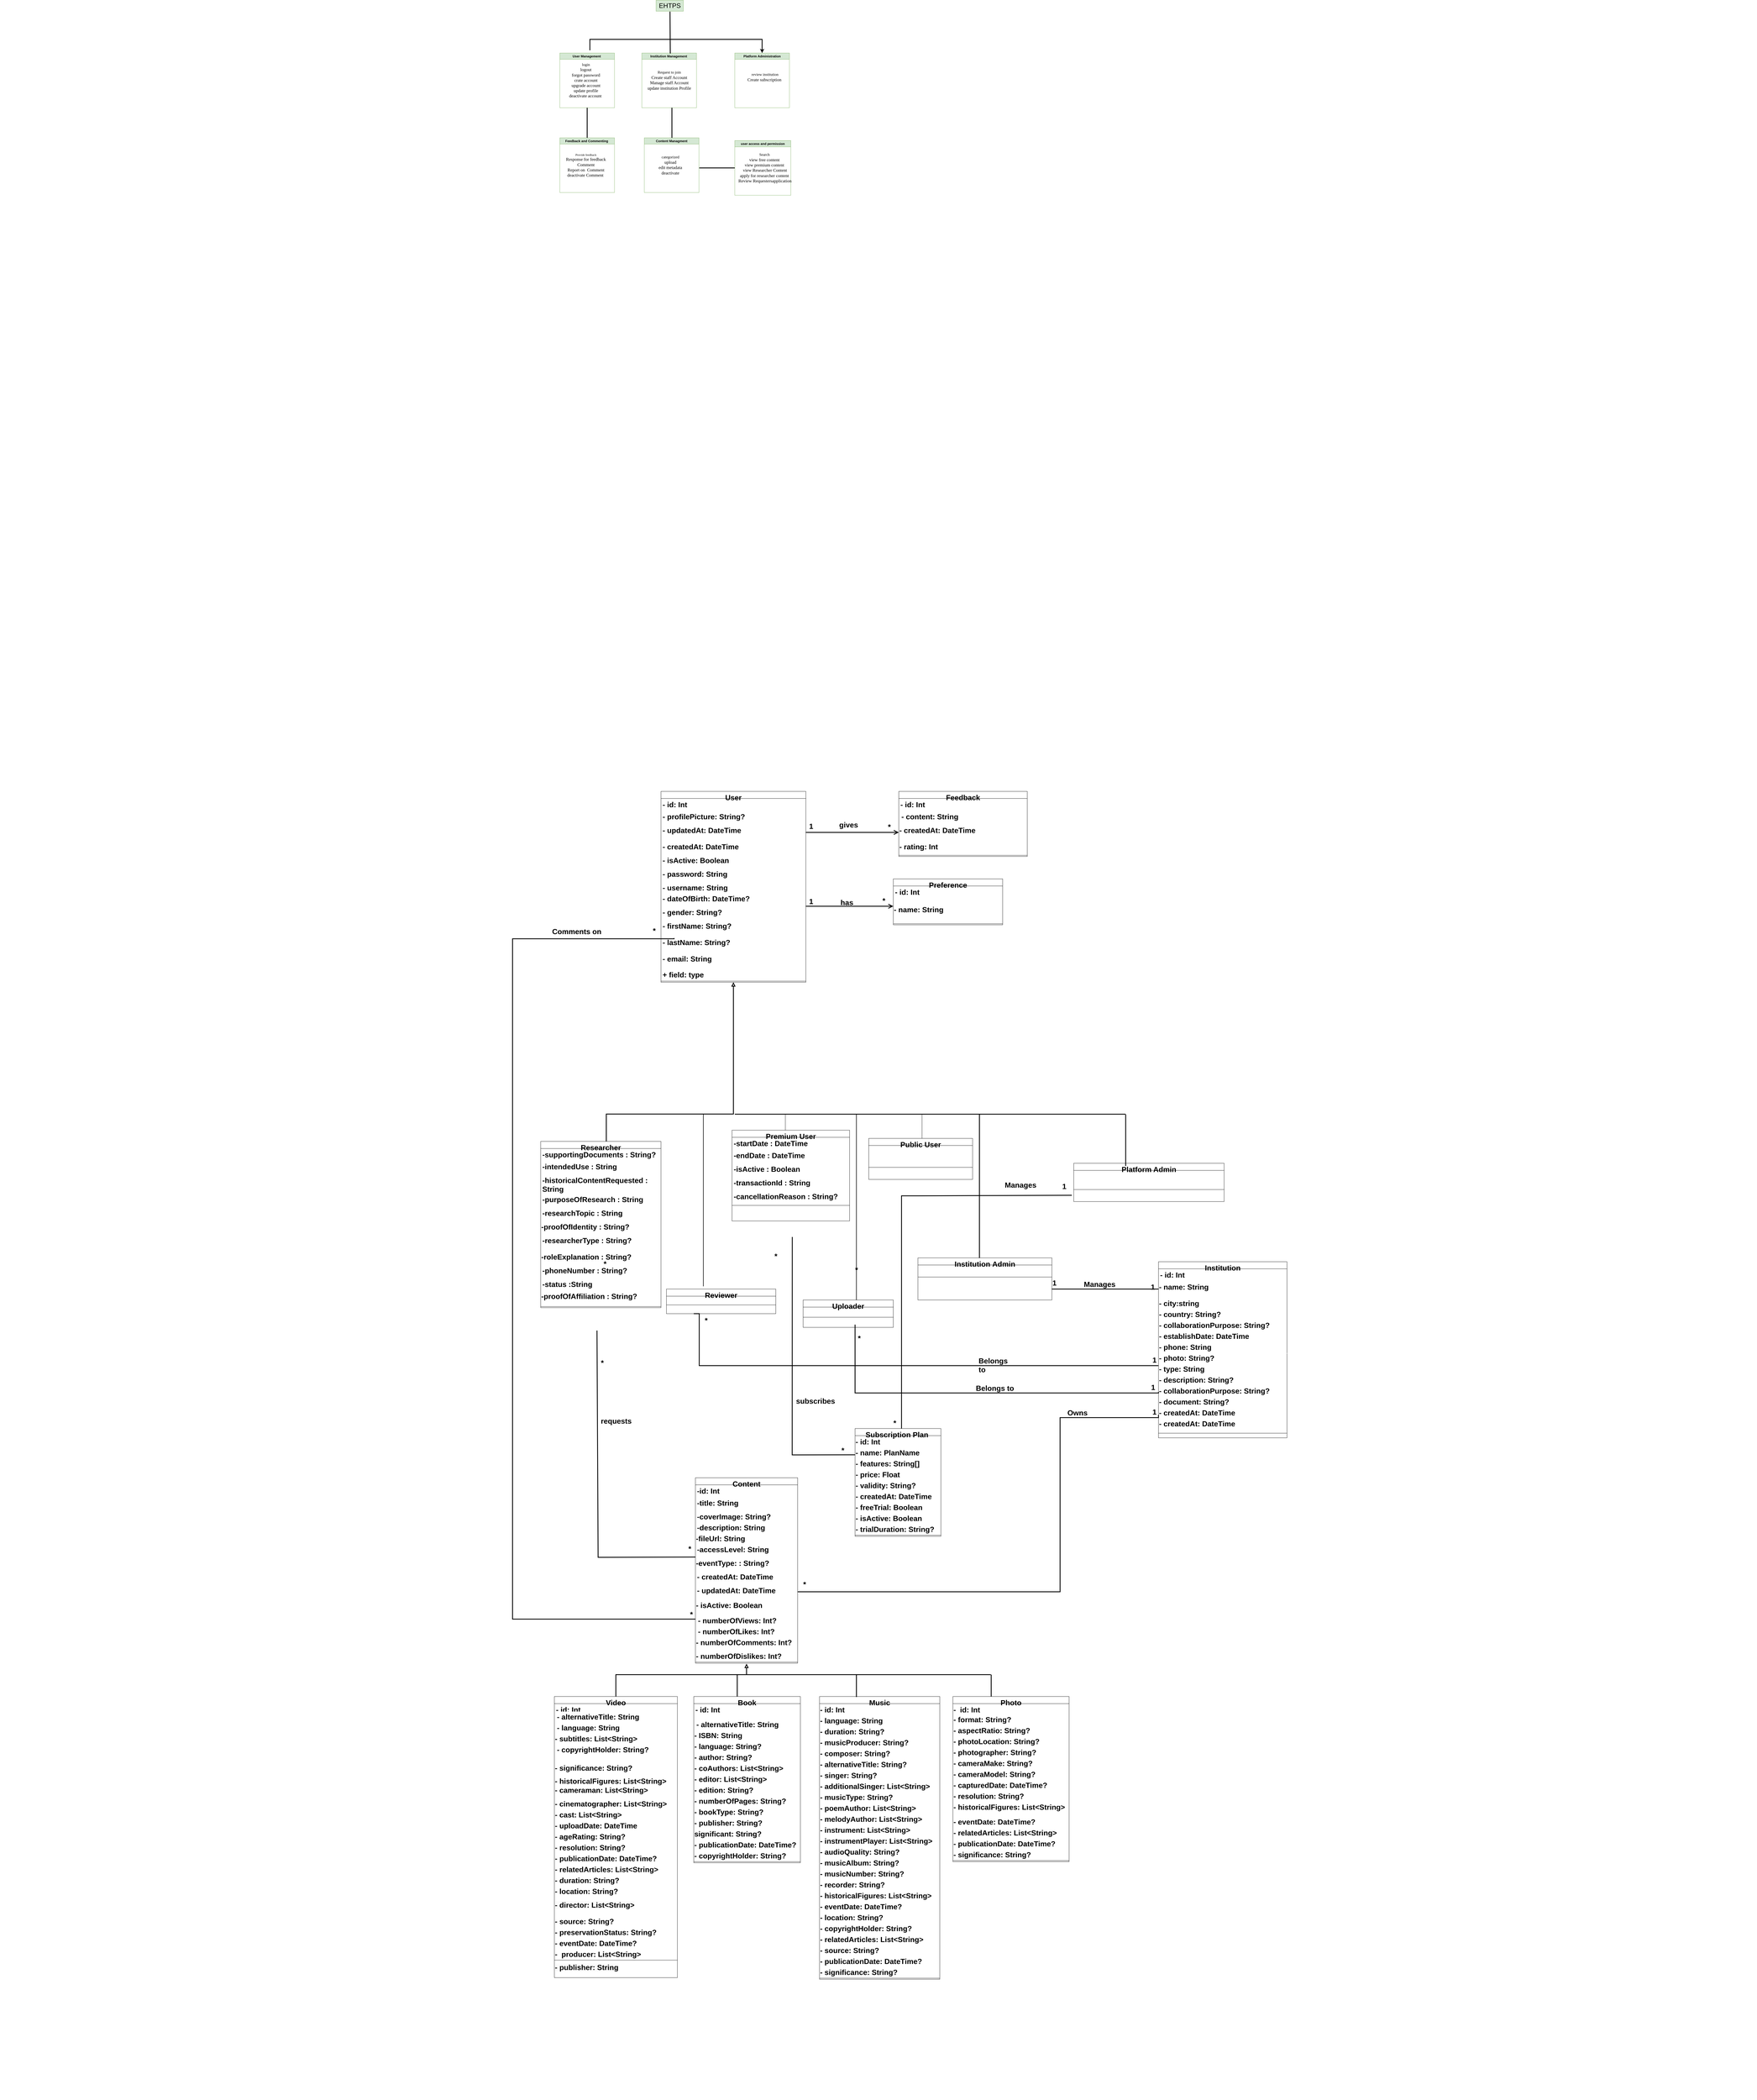 <mxfile version="26.0.5">
  <diagram name="Page-1" id="lwdycyRZO6_phU7uWME0">
    <mxGraphModel dx="4613" dy="5374" grid="1" gridSize="10" guides="1" tooltips="1" connect="1" arrows="1" fold="1" page="1" pageScale="1" pageWidth="3300" pageHeight="2339" math="0" shadow="0">
      <root>
        <mxCell id="0" />
        <mxCell id="1" parent="0" />
        <mxCell id="MoZW9BYMlRde97nalndC-1" value="" style="edgeStyle=elbowEdgeStyle;elbow=vertical;endArrow=block;html=1;curved=0;rounded=0;endSize=8;startSize=8;endFill=0;targetPerimeterSpacing=2;sourcePerimeterSpacing=2;entryX=0.5;entryY=1;entryDx=0;entryDy=0;fontSize=27;strokeWidth=3;fontStyle=1" edge="1" parent="1" target="MoZW9BYMlRde97nalndC-234">
          <mxGeometry width="50" height="50" relative="1" as="geometry">
            <mxPoint x="-240" y="620" as="sourcePoint" />
            <mxPoint x="230.83" y="173.53" as="targetPoint" />
            <Array as="points">
              <mxPoint x="10" y="520" />
            </Array>
          </mxGeometry>
        </mxCell>
        <mxCell id="MoZW9BYMlRde97nalndC-2" value="" style="line;strokeWidth=2;direction=south;html=1;perimeter=backbonePerimeter;points=[];outlineConnect=0;fontSize=27;fontStyle=1" vertex="1" parent="1">
          <mxGeometry x="110" y="520" width="10" height="630" as="geometry" />
        </mxCell>
        <mxCell id="MoZW9BYMlRde97nalndC-3" value="" style="line;strokeWidth=1;direction=south;html=1;perimeter=backbonePerimeter;points=[];outlineConnect=0;fontSize=27;fontStyle=1" vertex="1" parent="1">
          <mxGeometry x="410" y="519" width="10" height="60" as="geometry" />
        </mxCell>
        <mxCell id="MoZW9BYMlRde97nalndC-4" value="" style="line;strokeWidth=3;html=1;perimeter=backbonePerimeter;points=[];outlineConnect=0;fontSize=27;fontStyle=1" vertex="1" parent="1">
          <mxGeometry x="230" y="519" width="1430" height="3" as="geometry" />
        </mxCell>
        <mxCell id="MoZW9BYMlRde97nalndC-5" value="Reviewer" style="swimlane;fontStyle=1;align=center;verticalAlign=top;childLayout=stackLayout;horizontal=1;startSize=26;horizontalStack=0;resizeParent=1;resizeParentMax=0;resizeLast=0;collapsible=1;marginBottom=0;whiteSpace=wrap;html=1;fontSize=27;" vertex="1" parent="1">
          <mxGeometry x="-20" y="1160" width="400" height="90" as="geometry" />
        </mxCell>
        <mxCell id="MoZW9BYMlRde97nalndC-6" value="" style="line;strokeWidth=1;fillColor=none;align=left;verticalAlign=middle;spacingTop=-1;spacingLeft=3;spacingRight=3;rotatable=0;labelPosition=right;points=[];portConstraint=eastwest;strokeColor=inherit;fontSize=27;fontStyle=1" vertex="1" parent="MoZW9BYMlRde97nalndC-5">
          <mxGeometry y="26" width="400" height="64" as="geometry" />
        </mxCell>
        <mxCell id="MoZW9BYMlRde97nalndC-9" value="Public User" style="swimlane;fontStyle=1;align=center;verticalAlign=top;childLayout=stackLayout;horizontal=1;startSize=26;horizontalStack=0;resizeParent=1;resizeParentMax=0;resizeLast=0;collapsible=1;marginBottom=0;whiteSpace=wrap;html=1;fontSize=27;" vertex="1" parent="1">
          <mxGeometry x="720" y="609" width="380" height="150" as="geometry" />
        </mxCell>
        <mxCell id="MoZW9BYMlRde97nalndC-11" value="&lt;font style=&quot;color: rgb(255, 255, 255);&quot;&gt;.&lt;/font&gt;" style="text;strokeColor=none;fillColor=none;align=left;verticalAlign=top;spacingLeft=4;spacingRight=4;overflow=hidden;rotatable=0;points=[[0,0.5],[1,0.5]];portConstraint=eastwest;whiteSpace=wrap;html=1;fontSize=27;fontStyle=1" vertex="1" parent="MoZW9BYMlRde97nalndC-9">
          <mxGeometry y="26" width="380" height="76" as="geometry" />
        </mxCell>
        <mxCell id="MoZW9BYMlRde97nalndC-10" value="" style="line;strokeWidth=1;fillColor=none;align=left;verticalAlign=middle;spacingTop=-1;spacingLeft=3;spacingRight=3;rotatable=0;labelPosition=right;points=[];portConstraint=eastwest;strokeColor=inherit;fontSize=27;fontStyle=1" vertex="1" parent="MoZW9BYMlRde97nalndC-9">
          <mxGeometry y="102" width="380" height="8" as="geometry" />
        </mxCell>
        <mxCell id="MoZW9BYMlRde97nalndC-12" value="&lt;font style=&quot;color: rgb(255, 255, 255);&quot;&gt;.&lt;/font&gt;" style="text;strokeColor=none;fillColor=none;align=left;verticalAlign=top;spacingLeft=4;spacingRight=4;overflow=hidden;rotatable=0;points=[[0,0.5],[1,0.5]];portConstraint=eastwest;whiteSpace=wrap;html=1;fontSize=27;fontStyle=1" vertex="1" parent="MoZW9BYMlRde97nalndC-9">
          <mxGeometry y="110" width="380" height="40" as="geometry" />
        </mxCell>
        <mxCell id="MoZW9BYMlRde97nalndC-13" value="" style="line;strokeWidth=1;direction=south;html=1;perimeter=backbonePerimeter;points=[];outlineConnect=0;fontSize=27;fontStyle=1" vertex="1" parent="1">
          <mxGeometry x="810" y="519" width="210" height="90" as="geometry" />
        </mxCell>
        <mxCell id="MoZW9BYMlRde97nalndC-14" value="" style="line;strokeWidth=2;direction=south;html=1;perimeter=backbonePerimeter;points=[];outlineConnect=0;fontSize=27;fontStyle=1" vertex="1" parent="1">
          <mxGeometry x="670" y="522" width="10" height="678" as="geometry" />
        </mxCell>
        <mxCell id="MoZW9BYMlRde97nalndC-15" value="Uploader" style="swimlane;fontStyle=1;align=center;verticalAlign=top;childLayout=stackLayout;horizontal=1;startSize=26;horizontalStack=0;resizeParent=1;resizeParentMax=0;resizeLast=0;collapsible=1;marginBottom=0;whiteSpace=wrap;html=1;fontSize=27;" vertex="1" parent="1">
          <mxGeometry x="480" y="1200" width="330" height="100" as="geometry" />
        </mxCell>
        <mxCell id="MoZW9BYMlRde97nalndC-16" value="" style="line;strokeWidth=1;fillColor=none;align=left;verticalAlign=middle;spacingTop=-1;spacingLeft=3;spacingRight=3;rotatable=0;labelPosition=right;points=[];portConstraint=eastwest;strokeColor=inherit;fontSize=27;fontStyle=1" vertex="1" parent="MoZW9BYMlRde97nalndC-15">
          <mxGeometry y="26" width="330" height="74" as="geometry" />
        </mxCell>
        <mxCell id="MoZW9BYMlRde97nalndC-18" value="Platform Admin" style="swimlane;fontStyle=1;align=center;verticalAlign=top;childLayout=stackLayout;horizontal=1;startSize=26;horizontalStack=0;resizeParent=1;resizeParentMax=0;resizeLast=0;collapsible=1;marginBottom=0;whiteSpace=wrap;html=1;fontSize=27;" vertex="1" parent="1">
          <mxGeometry x="1470" y="700" width="550" height="140" as="geometry" />
        </mxCell>
        <mxCell id="MoZW9BYMlRde97nalndC-20" value="&lt;font style=&quot;color: rgb(255, 255, 255);&quot;&gt;.&lt;/font&gt;" style="text;strokeColor=none;fillColor=none;align=left;verticalAlign=top;spacingLeft=4;spacingRight=4;overflow=hidden;rotatable=0;points=[[0,0.5],[1,0.5]];portConstraint=eastwest;whiteSpace=wrap;html=1;fontSize=27;fontStyle=1" vertex="1" parent="MoZW9BYMlRde97nalndC-18">
          <mxGeometry y="26" width="550" height="66" as="geometry" />
        </mxCell>
        <mxCell id="MoZW9BYMlRde97nalndC-19" value="" style="line;strokeWidth=1;fillColor=none;align=left;verticalAlign=middle;spacingTop=-1;spacingLeft=3;spacingRight=3;rotatable=0;labelPosition=right;points=[];portConstraint=eastwest;strokeColor=inherit;fontSize=27;fontStyle=1" vertex="1" parent="MoZW9BYMlRde97nalndC-18">
          <mxGeometry y="92" width="550" height="8" as="geometry" />
        </mxCell>
        <mxCell id="MoZW9BYMlRde97nalndC-21" value="&lt;font style=&quot;color: rgb(255, 255, 255);&quot;&gt;.&lt;/font&gt;" style="text;strokeColor=none;fillColor=none;align=left;verticalAlign=top;spacingLeft=4;spacingRight=4;overflow=hidden;rotatable=0;points=[[0,0.5],[1,0.5]];portConstraint=eastwest;whiteSpace=wrap;html=1;fontSize=27;fontStyle=1" vertex="1" parent="MoZW9BYMlRde97nalndC-18">
          <mxGeometry y="100" width="550" height="40" as="geometry" />
        </mxCell>
        <mxCell id="MoZW9BYMlRde97nalndC-28" value="" style="line;strokeWidth=3;direction=south;html=1;perimeter=backbonePerimeter;points=[];outlineConnect=0;fontSize=27;fontStyle=1" vertex="1" parent="1">
          <mxGeometry x="1310" y="522" width="700" height="188" as="geometry" />
        </mxCell>
        <mxCell id="MoZW9BYMlRde97nalndC-29" value="" style="line;strokeWidth=3;direction=south;html=1;perimeter=backbonePerimeter;points=[];outlineConnect=0;fontSize=27;fontStyle=1" vertex="1" parent="1">
          <mxGeometry x="1120" y="520" width="10" height="530" as="geometry" />
        </mxCell>
        <mxCell id="MoZW9BYMlRde97nalndC-30" value="&lt;span style=&quot;text-align: left;&quot;&gt;Institution&lt;/span&gt;&amp;nbsp;Admin" style="swimlane;fontStyle=1;align=center;verticalAlign=top;childLayout=stackLayout;horizontal=1;startSize=26;horizontalStack=0;resizeParent=1;resizeParentMax=0;resizeLast=0;collapsible=1;marginBottom=0;whiteSpace=wrap;html=1;fontSize=27;" vertex="1" parent="1">
          <mxGeometry x="900" y="1046" width="490" height="154" as="geometry" />
        </mxCell>
        <mxCell id="MoZW9BYMlRde97nalndC-279" value="&lt;font style=&quot;color: rgb(255, 255, 255);&quot;&gt;.&lt;/font&gt;" style="text;strokeColor=none;fillColor=none;align=left;verticalAlign=top;spacingLeft=4;spacingRight=4;overflow=hidden;rotatable=0;points=[[0,0.5],[1,0.5]];portConstraint=eastwest;whiteSpace=wrap;html=1;fontSize=27;fontStyle=1" vertex="1" parent="MoZW9BYMlRde97nalndC-30">
          <mxGeometry y="26" width="490" height="40" as="geometry" />
        </mxCell>
        <mxCell id="MoZW9BYMlRde97nalndC-31" value="" style="line;strokeWidth=1;fillColor=none;align=left;verticalAlign=middle;spacingTop=-1;spacingLeft=3;spacingRight=3;rotatable=0;labelPosition=right;points=[];portConstraint=eastwest;strokeColor=inherit;fontSize=27;fontStyle=1" vertex="1" parent="MoZW9BYMlRde97nalndC-30">
          <mxGeometry y="66" width="490" height="8" as="geometry" />
        </mxCell>
        <mxCell id="MoZW9BYMlRde97nalndC-37" value="&lt;font style=&quot;color: rgb(255, 255, 255);&quot;&gt;.&lt;/font&gt;" style="text;strokeColor=none;fillColor=none;align=left;verticalAlign=top;spacingLeft=4;spacingRight=4;overflow=hidden;rotatable=0;points=[[0,0.5],[1,0.5]];portConstraint=eastwest;whiteSpace=wrap;html=1;fontSize=27;fontStyle=1" vertex="1" parent="MoZW9BYMlRde97nalndC-30">
          <mxGeometry y="74" width="490" height="80" as="geometry" />
        </mxCell>
        <mxCell id="MoZW9BYMlRde97nalndC-39" value="&lt;span style=&quot;text-align: left;&quot;&gt;Institution&lt;/span&gt;" style="swimlane;fontStyle=1;align=center;verticalAlign=top;childLayout=stackLayout;horizontal=1;startSize=26;horizontalStack=0;resizeParent=1;resizeParentMax=0;resizeLast=0;collapsible=1;marginBottom=0;whiteSpace=wrap;html=1;fontSize=27;" vertex="1" parent="1">
          <mxGeometry x="1780" y="1060" width="470" height="644" as="geometry" />
        </mxCell>
        <mxCell id="MoZW9BYMlRde97nalndC-40" value="- id: Int " style="text;strokeColor=none;fillColor=none;align=left;verticalAlign=top;spacingLeft=4;spacingRight=4;overflow=hidden;rotatable=0;points=[[0,0.5],[1,0.5]];portConstraint=eastwest;whiteSpace=wrap;html=1;fontSize=27;fontStyle=1" vertex="1" parent="MoZW9BYMlRde97nalndC-39">
          <mxGeometry y="26" width="470" height="44" as="geometry" />
        </mxCell>
        <mxCell id="MoZW9BYMlRde97nalndC-41" value="- name: String" style="text;whiteSpace=wrap;html=1;fontSize=27;fontStyle=1" vertex="1" parent="MoZW9BYMlRde97nalndC-39">
          <mxGeometry y="70" width="470" height="60" as="geometry" />
        </mxCell>
        <mxCell id="MoZW9BYMlRde97nalndC-42" value="- city:string" style="text;whiteSpace=wrap;html=1;fontSize=27;fontStyle=1" vertex="1" parent="MoZW9BYMlRde97nalndC-39">
          <mxGeometry y="130" width="470" height="40" as="geometry" />
        </mxCell>
        <mxCell id="MoZW9BYMlRde97nalndC-43" value="- country: String?" style="text;whiteSpace=wrap;html=1;fontSize=27;fontStyle=1" vertex="1" parent="MoZW9BYMlRde97nalndC-39">
          <mxGeometry y="170" width="470" height="40" as="geometry" />
        </mxCell>
        <mxCell id="MoZW9BYMlRde97nalndC-44" value="- collaborationPurpose: String?" style="text;whiteSpace=wrap;html=1;fontSize=27;fontStyle=1" vertex="1" parent="MoZW9BYMlRde97nalndC-39">
          <mxGeometry y="210" width="470" height="40" as="geometry" />
        </mxCell>
        <mxCell id="MoZW9BYMlRde97nalndC-45" value="- establishDate: DateTime" style="text;whiteSpace=wrap;html=1;fontSize=27;fontStyle=1" vertex="1" parent="MoZW9BYMlRde97nalndC-39">
          <mxGeometry y="250" width="470" height="40" as="geometry" />
        </mxCell>
        <mxCell id="MoZW9BYMlRde97nalndC-46" value="- phone: String" style="text;whiteSpace=wrap;html=1;fontSize=27;fontStyle=1" vertex="1" parent="MoZW9BYMlRde97nalndC-39">
          <mxGeometry y="290" width="470" height="40" as="geometry" />
        </mxCell>
        <mxCell id="MoZW9BYMlRde97nalndC-47" value="- photo: String?" style="text;whiteSpace=wrap;html=1;fontSize=27;fontStyle=1" vertex="1" parent="MoZW9BYMlRde97nalndC-39">
          <mxGeometry y="330" width="470" height="40" as="geometry" />
        </mxCell>
        <mxCell id="MoZW9BYMlRde97nalndC-48" value="- type: String" style="text;whiteSpace=wrap;html=1;fontSize=27;fontStyle=1" vertex="1" parent="MoZW9BYMlRde97nalndC-39">
          <mxGeometry y="370" width="470" height="40" as="geometry" />
        </mxCell>
        <mxCell id="MoZW9BYMlRde97nalndC-49" value="- description: String?" style="text;whiteSpace=wrap;html=1;fontSize=27;fontStyle=1" vertex="1" parent="MoZW9BYMlRde97nalndC-39">
          <mxGeometry y="410" width="470" height="40" as="geometry" />
        </mxCell>
        <mxCell id="MoZW9BYMlRde97nalndC-50" value="- collaborationPurpose: String?" style="text;whiteSpace=wrap;html=1;fontSize=27;fontStyle=1" vertex="1" parent="MoZW9BYMlRde97nalndC-39">
          <mxGeometry y="450" width="470" height="40" as="geometry" />
        </mxCell>
        <mxCell id="MoZW9BYMlRde97nalndC-51" value="- document: String?" style="text;whiteSpace=wrap;html=1;fontSize=27;fontStyle=1" vertex="1" parent="MoZW9BYMlRde97nalndC-39">
          <mxGeometry y="490" width="470" height="40" as="geometry" />
        </mxCell>
        <mxCell id="MoZW9BYMlRde97nalndC-52" value="- createdAt: DateTime" style="text;whiteSpace=wrap;html=1;fontSize=27;fontStyle=1" vertex="1" parent="MoZW9BYMlRde97nalndC-39">
          <mxGeometry y="530" width="470" height="40" as="geometry" />
        </mxCell>
        <mxCell id="MoZW9BYMlRde97nalndC-53" value="- createdAt: DateTime" style="text;whiteSpace=wrap;html=1;fontSize=27;fontStyle=1" vertex="1" parent="MoZW9BYMlRde97nalndC-39">
          <mxGeometry y="570" width="470" height="40" as="geometry" />
        </mxCell>
        <mxCell id="MoZW9BYMlRde97nalndC-54" value="" style="line;strokeWidth=1;fillColor=none;align=left;verticalAlign=middle;spacingTop=-1;spacingLeft=3;spacingRight=3;rotatable=0;labelPosition=right;points=[];portConstraint=eastwest;strokeColor=inherit;fontSize=27;fontStyle=1" vertex="1" parent="MoZW9BYMlRde97nalndC-39">
          <mxGeometry y="610" width="470" height="34" as="geometry" />
        </mxCell>
        <mxCell id="MoZW9BYMlRde97nalndC-55" value="&lt;div style=&quot;text-align: left;&quot;&gt;&lt;span style=&quot;background-color: transparent; color: light-dark(rgb(0, 0, 0), rgb(255, 255, 255));&quot;&gt;Subscription Plan&amp;nbsp;&lt;/span&gt;&lt;/div&gt;" style="swimlane;fontStyle=1;align=center;verticalAlign=top;childLayout=stackLayout;horizontal=1;startSize=26;horizontalStack=0;resizeParent=1;resizeParentMax=0;resizeLast=0;collapsible=1;marginBottom=0;whiteSpace=wrap;html=1;fontSize=27;" vertex="1" parent="1">
          <mxGeometry x="670" y="1670" width="314" height="394" as="geometry" />
        </mxCell>
        <mxCell id="MoZW9BYMlRde97nalndC-56" value="- id: Int" style="text;whiteSpace=wrap;html=1;fontSize=27;fontStyle=1" vertex="1" parent="MoZW9BYMlRde97nalndC-55">
          <mxGeometry y="26" width="314" height="40" as="geometry" />
        </mxCell>
        <mxCell id="MoZW9BYMlRde97nalndC-57" value="- name: PlanName" style="text;whiteSpace=wrap;html=1;fontSize=27;fontStyle=1" vertex="1" parent="MoZW9BYMlRde97nalndC-55">
          <mxGeometry y="66" width="314" height="40" as="geometry" />
        </mxCell>
        <mxCell id="MoZW9BYMlRde97nalndC-58" value="- features: String[]" style="text;whiteSpace=wrap;html=1;fontSize=27;fontStyle=1" vertex="1" parent="MoZW9BYMlRde97nalndC-55">
          <mxGeometry y="106" width="314" height="40" as="geometry" />
        </mxCell>
        <mxCell id="MoZW9BYMlRde97nalndC-59" value="- price: Float" style="text;whiteSpace=wrap;html=1;fontSize=27;fontStyle=1" vertex="1" parent="MoZW9BYMlRde97nalndC-55">
          <mxGeometry y="146" width="314" height="40" as="geometry" />
        </mxCell>
        <mxCell id="MoZW9BYMlRde97nalndC-60" value="- validity: String?" style="text;whiteSpace=wrap;html=1;fontSize=27;fontStyle=1" vertex="1" parent="MoZW9BYMlRde97nalndC-55">
          <mxGeometry y="186" width="314" height="40" as="geometry" />
        </mxCell>
        <mxCell id="MoZW9BYMlRde97nalndC-61" value="- createdAt: DateTime" style="text;whiteSpace=wrap;html=1;fontSize=27;fontStyle=1" vertex="1" parent="MoZW9BYMlRde97nalndC-55">
          <mxGeometry y="226" width="314" height="40" as="geometry" />
        </mxCell>
        <mxCell id="MoZW9BYMlRde97nalndC-62" value="- freeTrial: Boolean" style="text;whiteSpace=wrap;html=1;fontSize=27;fontStyle=1" vertex="1" parent="MoZW9BYMlRde97nalndC-55">
          <mxGeometry y="266" width="314" height="40" as="geometry" />
        </mxCell>
        <mxCell id="MoZW9BYMlRde97nalndC-63" value="- isActive: Boolean" style="text;whiteSpace=wrap;html=1;fontSize=27;fontStyle=1" vertex="1" parent="MoZW9BYMlRde97nalndC-55">
          <mxGeometry y="306" width="314" height="40" as="geometry" />
        </mxCell>
        <mxCell id="MoZW9BYMlRde97nalndC-64" value="- trialDuration: String?" style="text;whiteSpace=wrap;html=1;fontSize=27;fontStyle=1" vertex="1" parent="MoZW9BYMlRde97nalndC-55">
          <mxGeometry y="346" width="314" height="40" as="geometry" />
        </mxCell>
        <mxCell id="MoZW9BYMlRde97nalndC-65" value="" style="line;strokeWidth=1;fillColor=none;align=left;verticalAlign=middle;spacingTop=-1;spacingLeft=3;spacingRight=3;rotatable=0;labelPosition=right;points=[];portConstraint=eastwest;strokeColor=inherit;fontSize=27;fontStyle=1" vertex="1" parent="MoZW9BYMlRde97nalndC-55">
          <mxGeometry y="386" width="314" height="8" as="geometry" />
        </mxCell>
        <mxCell id="MoZW9BYMlRde97nalndC-66" value="Content" style="swimlane;fontStyle=1;align=center;verticalAlign=top;childLayout=stackLayout;horizontal=1;startSize=26;horizontalStack=0;resizeParent=1;resizeParentMax=0;resizeLast=0;collapsible=1;marginBottom=0;whiteSpace=wrap;html=1;fontSize=27;" vertex="1" parent="1">
          <mxGeometry x="86" y="1850" width="374" height="678" as="geometry" />
        </mxCell>
        <mxCell id="MoZW9BYMlRde97nalndC-67" value="-id: Int" style="text;strokeColor=none;fillColor=none;align=left;verticalAlign=top;spacingLeft=4;spacingRight=4;overflow=hidden;rotatable=0;points=[[0,0.5],[1,0.5]];portConstraint=eastwest;whiteSpace=wrap;html=1;fontSize=27;fontStyle=1" vertex="1" parent="MoZW9BYMlRde97nalndC-66">
          <mxGeometry y="26" width="374" height="44" as="geometry" />
        </mxCell>
        <mxCell id="MoZW9BYMlRde97nalndC-68" value="-title: String" style="text;strokeColor=none;fillColor=none;align=left;verticalAlign=top;spacingLeft=4;spacingRight=4;overflow=hidden;rotatable=0;points=[[0,0.5],[1,0.5]];portConstraint=eastwest;whiteSpace=wrap;html=1;fontSize=27;fontStyle=1" vertex="1" parent="MoZW9BYMlRde97nalndC-66">
          <mxGeometry y="70" width="374" height="50" as="geometry" />
        </mxCell>
        <mxCell id="MoZW9BYMlRde97nalndC-69" value="-coverImage: String?" style="text;strokeColor=none;fillColor=none;align=left;verticalAlign=top;spacingLeft=4;spacingRight=4;overflow=hidden;rotatable=0;points=[[0,0.5],[1,0.5]];portConstraint=eastwest;whiteSpace=wrap;html=1;fontSize=27;fontStyle=1" vertex="1" parent="MoZW9BYMlRde97nalndC-66">
          <mxGeometry y="120" width="374" height="40" as="geometry" />
        </mxCell>
        <mxCell id="MoZW9BYMlRde97nalndC-70" value="-description: String" style="text;strokeColor=none;fillColor=none;align=left;verticalAlign=top;spacingLeft=4;spacingRight=4;overflow=hidden;rotatable=0;points=[[0,0.5],[1,0.5]];portConstraint=eastwest;whiteSpace=wrap;html=1;fontSize=27;fontStyle=1" vertex="1" parent="MoZW9BYMlRde97nalndC-66">
          <mxGeometry y="160" width="374" height="40" as="geometry" />
        </mxCell>
        <mxCell id="MoZW9BYMlRde97nalndC-71" value="-fileUrl: String" style="text;whiteSpace=wrap;html=1;fontSize=27;fontStyle=1" vertex="1" parent="MoZW9BYMlRde97nalndC-66">
          <mxGeometry y="200" width="374" height="40" as="geometry" />
        </mxCell>
        <mxCell id="MoZW9BYMlRde97nalndC-72" value="-accessLevel: String" style="text;strokeColor=none;fillColor=none;align=left;verticalAlign=top;spacingLeft=4;spacingRight=4;overflow=hidden;rotatable=0;points=[[0,0.5],[1,0.5]];portConstraint=eastwest;whiteSpace=wrap;html=1;fontSize=27;fontStyle=1" vertex="1" parent="MoZW9BYMlRde97nalndC-66">
          <mxGeometry y="240" width="374" height="50" as="geometry" />
        </mxCell>
        <mxCell id="MoZW9BYMlRde97nalndC-73" value="-eventType: : String?" style="text;whiteSpace=wrap;html=1;fontSize=27;fontStyle=1" vertex="1" parent="MoZW9BYMlRde97nalndC-66">
          <mxGeometry y="290" width="374" height="50" as="geometry" />
        </mxCell>
        <mxCell id="MoZW9BYMlRde97nalndC-74" value="- createdAt: DateTime" style="text;strokeColor=none;fillColor=none;align=left;verticalAlign=top;spacingLeft=4;spacingRight=4;overflow=hidden;rotatable=0;points=[[0,0.5],[1,0.5]];portConstraint=eastwest;whiteSpace=wrap;html=1;fontSize=27;fontStyle=1" vertex="1" parent="MoZW9BYMlRde97nalndC-66">
          <mxGeometry y="340" width="374" height="50" as="geometry" />
        </mxCell>
        <mxCell id="MoZW9BYMlRde97nalndC-75" value="-&amp;nbsp;updatedAt: DateTime" style="text;strokeColor=none;fillColor=none;align=left;verticalAlign=top;spacingLeft=4;spacingRight=4;overflow=hidden;rotatable=0;points=[[0,0.5],[1,0.5]];portConstraint=eastwest;whiteSpace=wrap;html=1;fontSize=27;fontStyle=1" vertex="1" parent="MoZW9BYMlRde97nalndC-66">
          <mxGeometry y="390" width="374" height="54" as="geometry" />
        </mxCell>
        <mxCell id="MoZW9BYMlRde97nalndC-76" value="-&amp;nbsp;isActive: Boolean" style="text;whiteSpace=wrap;html=1;fontSize=27;fontStyle=1" vertex="1" parent="MoZW9BYMlRde97nalndC-66">
          <mxGeometry y="444" width="374" height="56" as="geometry" />
        </mxCell>
        <mxCell id="MoZW9BYMlRde97nalndC-77" value="&amp;nbsp;- numberOfViews: Int?" style="text;whiteSpace=wrap;html=1;fontSize=27;fontStyle=1" vertex="1" parent="MoZW9BYMlRde97nalndC-66">
          <mxGeometry y="500" width="374" height="40" as="geometry" />
        </mxCell>
        <mxCell id="MoZW9BYMlRde97nalndC-78" value="&amp;nbsp;- numberOfLikes: Int?" style="text;whiteSpace=wrap;html=1;fontSize=27;fontStyle=1" vertex="1" parent="MoZW9BYMlRde97nalndC-66">
          <mxGeometry y="540" width="374" height="40" as="geometry" />
        </mxCell>
        <mxCell id="MoZW9BYMlRde97nalndC-79" value="- numberOfComments: Int?" style="text;whiteSpace=wrap;html=1;fontSize=27;fontStyle=1" vertex="1" parent="MoZW9BYMlRde97nalndC-66">
          <mxGeometry y="580" width="374" height="50" as="geometry" />
        </mxCell>
        <mxCell id="MoZW9BYMlRde97nalndC-80" value="- numberOfDislikes: Int?" style="text;whiteSpace=wrap;html=1;fontSize=27;fontStyle=1" vertex="1" parent="MoZW9BYMlRde97nalndC-66">
          <mxGeometry y="630" width="374" height="40" as="geometry" />
        </mxCell>
        <mxCell id="MoZW9BYMlRde97nalndC-81" value="" style="line;strokeWidth=1;fillColor=none;align=left;verticalAlign=middle;spacingTop=-1;spacingLeft=3;spacingRight=3;rotatable=0;labelPosition=right;points=[];portConstraint=eastwest;strokeColor=inherit;fontSize=27;fontStyle=1" vertex="1" parent="MoZW9BYMlRde97nalndC-66">
          <mxGeometry y="670" width="374" height="8" as="geometry" />
        </mxCell>
        <mxCell id="MoZW9BYMlRde97nalndC-82" value="Video" style="swimlane;fontStyle=1;align=center;verticalAlign=top;childLayout=stackLayout;horizontal=1;startSize=26;horizontalStack=0;resizeParent=1;resizeParentMax=0;resizeLast=0;collapsible=1;marginBottom=0;whiteSpace=wrap;html=1;fontSize=27;" vertex="1" parent="1">
          <mxGeometry x="-430" y="2650" width="450" height="1028" as="geometry" />
        </mxCell>
        <mxCell id="MoZW9BYMlRde97nalndC-83" value="- id: Int" style="text;strokeColor=none;fillColor=none;align=left;verticalAlign=top;spacingLeft=4;spacingRight=4;overflow=hidden;rotatable=0;points=[[0,0.5],[1,0.5]];portConstraint=eastwest;whiteSpace=wrap;html=1;fontSize=27;fontStyle=1" vertex="1" parent="MoZW9BYMlRde97nalndC-82">
          <mxGeometry y="26" width="450" height="26" as="geometry" />
        </mxCell>
        <mxCell id="MoZW9BYMlRde97nalndC-84" value="&amp;nbsp;- alternativeTitle: String" style="text;whiteSpace=wrap;html=1;fontSize=27;fontStyle=1" vertex="1" parent="MoZW9BYMlRde97nalndC-82">
          <mxGeometry y="52" width="450" height="40" as="geometry" />
        </mxCell>
        <mxCell id="MoZW9BYMlRde97nalndC-85" value="&amp;nbsp;- language: String" style="text;whiteSpace=wrap;html=1;fontSize=27;fontStyle=1" vertex="1" parent="MoZW9BYMlRde97nalndC-82">
          <mxGeometry y="92" width="450" height="40" as="geometry" />
        </mxCell>
        <mxCell id="MoZW9BYMlRde97nalndC-86" value="- subtitles: List&amp;lt;String&amp;gt;" style="text;whiteSpace=wrap;html=1;fontSize=27;fontStyle=1" vertex="1" parent="MoZW9BYMlRde97nalndC-82">
          <mxGeometry y="132" width="450" height="40" as="geometry" />
        </mxCell>
        <mxCell id="MoZW9BYMlRde97nalndC-87" value="&amp;nbsp;- copyrightHolder: String?" style="text;whiteSpace=wrap;html=1;fontSize=27;fontStyle=1" vertex="1" parent="MoZW9BYMlRde97nalndC-82">
          <mxGeometry y="172" width="450" height="40" as="geometry" />
        </mxCell>
        <mxCell id="MoZW9BYMlRde97nalndC-88" value="&lt;p data-pm-slice=&quot;0 0 []&quot;&gt;- significance: String?&lt;/p&gt;" style="text;whiteSpace=wrap;html=1;fontSize=27;fontStyle=1" vertex="1" parent="MoZW9BYMlRde97nalndC-82">
          <mxGeometry y="212" width="450" height="48" as="geometry" />
        </mxCell>
        <mxCell id="MoZW9BYMlRde97nalndC-89" value="&lt;p data-pm-slice=&quot;0 0 []&quot;&gt;- historicalFigures: List&amp;lt;String&amp;gt;&lt;/p&gt;" style="text;whiteSpace=wrap;html=1;fontSize=27;fontStyle=1" vertex="1" parent="MoZW9BYMlRde97nalndC-82">
          <mxGeometry y="260" width="450" height="60" as="geometry" />
        </mxCell>
        <mxCell id="MoZW9BYMlRde97nalndC-90" value="-&amp;nbsp;cameraman: List&amp;lt;String&amp;gt;" style="text;whiteSpace=wrap;html=1;fontSize=27;fontStyle=1" vertex="1" parent="MoZW9BYMlRde97nalndC-82">
          <mxGeometry y="320" width="450" height="50" as="geometry" />
        </mxCell>
        <mxCell id="MoZW9BYMlRde97nalndC-91" value="-&amp;nbsp;cinematographer: List&amp;lt;String&amp;gt;" style="text;whiteSpace=wrap;html=1;fontSize=27;fontStyle=1" vertex="1" parent="MoZW9BYMlRde97nalndC-82">
          <mxGeometry y="370" width="450" height="40" as="geometry" />
        </mxCell>
        <mxCell id="MoZW9BYMlRde97nalndC-92" value="-&amp;nbsp;cast: List&amp;lt;String&amp;gt;" style="text;whiteSpace=wrap;html=1;fontSize=27;fontStyle=1" vertex="1" parent="MoZW9BYMlRde97nalndC-82">
          <mxGeometry y="410" width="450" height="40" as="geometry" />
        </mxCell>
        <mxCell id="MoZW9BYMlRde97nalndC-93" value="-&amp;nbsp;uploadDate: DateTime" style="text;whiteSpace=wrap;html=1;fontSize=27;fontStyle=1" vertex="1" parent="MoZW9BYMlRde97nalndC-82">
          <mxGeometry y="450" width="450" height="40" as="geometry" />
        </mxCell>
        <mxCell id="MoZW9BYMlRde97nalndC-94" value="-&amp;nbsp;ageRating: String?" style="text;whiteSpace=wrap;html=1;fontSize=27;fontStyle=1" vertex="1" parent="MoZW9BYMlRde97nalndC-82">
          <mxGeometry y="490" width="450" height="40" as="geometry" />
        </mxCell>
        <mxCell id="MoZW9BYMlRde97nalndC-95" value="-&amp;nbsp;resolution: String?" style="text;whiteSpace=wrap;html=1;fontSize=27;fontStyle=1" vertex="1" parent="MoZW9BYMlRde97nalndC-82">
          <mxGeometry y="530" width="450" height="40" as="geometry" />
        </mxCell>
        <mxCell id="MoZW9BYMlRde97nalndC-96" value="-&amp;nbsp;publicationDate: DateTime?" style="text;whiteSpace=wrap;html=1;fontSize=27;fontStyle=1" vertex="1" parent="MoZW9BYMlRde97nalndC-82">
          <mxGeometry y="570" width="450" height="40" as="geometry" />
        </mxCell>
        <mxCell id="MoZW9BYMlRde97nalndC-97" value="-&amp;nbsp;relatedArticles: List&amp;lt;String&amp;gt;" style="text;whiteSpace=wrap;html=1;fontSize=27;fontStyle=1" vertex="1" parent="MoZW9BYMlRde97nalndC-82">
          <mxGeometry y="610" width="450" height="40" as="geometry" />
        </mxCell>
        <mxCell id="MoZW9BYMlRde97nalndC-98" value="-&amp;nbsp;duration: String?" style="text;whiteSpace=wrap;html=1;fontSize=27;fontStyle=1" vertex="1" parent="MoZW9BYMlRde97nalndC-82">
          <mxGeometry y="650" width="450" height="40" as="geometry" />
        </mxCell>
        <mxCell id="MoZW9BYMlRde97nalndC-99" value="-&amp;nbsp;location: String?" style="text;whiteSpace=wrap;html=1;fontSize=27;fontStyle=1" vertex="1" parent="MoZW9BYMlRde97nalndC-82">
          <mxGeometry y="690" width="450" height="50" as="geometry" />
        </mxCell>
        <mxCell id="MoZW9BYMlRde97nalndC-100" value="&lt;span style=&quot;color: rgb(0, 0, 0); font-family: Helvetica; font-size: 27px; font-style: normal; font-variant-ligatures: normal; font-variant-caps: normal; letter-spacing: normal; orphans: 2; text-align: left; text-indent: 0px; text-transform: none; widows: 2; word-spacing: 0px; -webkit-text-stroke-width: 0px; white-space: normal; background-color: rgb(251, 251, 251); text-decoration-thickness: initial; text-decoration-style: initial; text-decoration-color: initial; float: none; display: inline !important;&quot;&gt;- director: List&amp;lt;String&amp;gt;&lt;/span&gt;" style="text;whiteSpace=wrap;html=1;fontStyle=1" vertex="1" parent="MoZW9BYMlRde97nalndC-82">
          <mxGeometry y="740" width="450" height="60" as="geometry" />
        </mxCell>
        <mxCell id="MoZW9BYMlRde97nalndC-101" value="- source: String?" style="text;whiteSpace=wrap;html=1;fontSize=27;fontStyle=1" vertex="1" parent="MoZW9BYMlRde97nalndC-82">
          <mxGeometry y="800" width="450" height="40" as="geometry" />
        </mxCell>
        <mxCell id="MoZW9BYMlRde97nalndC-102" value="- preservationStatus: String?" style="text;whiteSpace=wrap;html=1;fontSize=27;fontStyle=1" vertex="1" parent="MoZW9BYMlRde97nalndC-82">
          <mxGeometry y="840" width="450" height="40" as="geometry" />
        </mxCell>
        <mxCell id="MoZW9BYMlRde97nalndC-103" value="- eventDate: DateTime?" style="text;whiteSpace=wrap;html=1;fontSize=27;fontStyle=1" vertex="1" parent="MoZW9BYMlRde97nalndC-82">
          <mxGeometry y="880" width="450" height="40" as="geometry" />
        </mxCell>
        <mxCell id="MoZW9BYMlRde97nalndC-104" value="-&amp;nbsp; producer: List&amp;lt;String&amp;gt;" style="text;whiteSpace=wrap;html=1;fontSize=27;fontStyle=1" vertex="1" parent="MoZW9BYMlRde97nalndC-82">
          <mxGeometry y="920" width="450" height="40" as="geometry" />
        </mxCell>
        <mxCell id="MoZW9BYMlRde97nalndC-105" value="" style="line;strokeWidth=1;fillColor=none;align=left;verticalAlign=middle;spacingTop=-1;spacingLeft=3;spacingRight=3;rotatable=0;labelPosition=right;points=[];portConstraint=eastwest;strokeColor=inherit;fontSize=27;fontStyle=1" vertex="1" parent="MoZW9BYMlRde97nalndC-82">
          <mxGeometry y="960" width="450" height="8" as="geometry" />
        </mxCell>
        <mxCell id="MoZW9BYMlRde97nalndC-106" value="&lt;span style=&quot;color: rgb(0, 0, 0); font-family: Helvetica; font-size: 27px; font-style: normal; font-variant-ligatures: normal; font-variant-caps: normal; letter-spacing: normal; orphans: 2; text-align: left; text-indent: 0px; text-transform: none; widows: 2; word-spacing: 0px; -webkit-text-stroke-width: 0px; white-space: normal; background-color: rgb(251, 251, 251); text-decoration-thickness: initial; text-decoration-style: initial; text-decoration-color: initial; float: none; display: inline !important;&quot;&gt;- publisher: String&lt;/span&gt;" style="text;whiteSpace=wrap;html=1;fontStyle=1" vertex="1" parent="MoZW9BYMlRde97nalndC-82">
          <mxGeometry y="968" width="450" height="60" as="geometry" />
        </mxCell>
        <mxCell id="MoZW9BYMlRde97nalndC-107" value="Book" style="swimlane;fontStyle=1;align=center;verticalAlign=top;childLayout=stackLayout;horizontal=1;startSize=26;horizontalStack=0;resizeParent=1;resizeParentMax=0;resizeLast=0;collapsible=1;marginBottom=0;whiteSpace=wrap;html=1;fontSize=27;" vertex="1" parent="1">
          <mxGeometry x="80" y="2650" width="390" height="608" as="geometry" />
        </mxCell>
        <mxCell id="MoZW9BYMlRde97nalndC-108" value="- id: Int" style="text;strokeColor=none;fillColor=none;align=left;verticalAlign=top;spacingLeft=4;spacingRight=4;overflow=hidden;rotatable=0;points=[[0,0.5],[1,0.5]];portConstraint=eastwest;whiteSpace=wrap;html=1;fontSize=27;fontStyle=1" vertex="1" parent="MoZW9BYMlRde97nalndC-107">
          <mxGeometry y="26" width="390" height="54" as="geometry" />
        </mxCell>
        <mxCell id="MoZW9BYMlRde97nalndC-109" value="&amp;nbsp;- alternativeTitle: String" style="text;whiteSpace=wrap;html=1;fontSize=27;fontStyle=1" vertex="1" parent="MoZW9BYMlRde97nalndC-107">
          <mxGeometry y="80" width="390" height="40" as="geometry" />
        </mxCell>
        <mxCell id="MoZW9BYMlRde97nalndC-110" value="- ISBN: String" style="text;whiteSpace=wrap;html=1;fontSize=27;fontStyle=1" vertex="1" parent="MoZW9BYMlRde97nalndC-107">
          <mxGeometry y="120" width="390" height="40" as="geometry" />
        </mxCell>
        <mxCell id="MoZW9BYMlRde97nalndC-111" value="- language: String?" style="text;whiteSpace=wrap;html=1;fontSize=27;fontStyle=1" vertex="1" parent="MoZW9BYMlRde97nalndC-107">
          <mxGeometry y="160" width="390" height="40" as="geometry" />
        </mxCell>
        <mxCell id="MoZW9BYMlRde97nalndC-112" value="- author: String?" style="text;whiteSpace=wrap;html=1;fontSize=27;fontStyle=1" vertex="1" parent="MoZW9BYMlRde97nalndC-107">
          <mxGeometry y="200" width="390" height="40" as="geometry" />
        </mxCell>
        <mxCell id="MoZW9BYMlRde97nalndC-113" value="- coAuthors: List&amp;lt;String&amp;gt;" style="text;whiteSpace=wrap;html=1;fontSize=27;fontStyle=1" vertex="1" parent="MoZW9BYMlRde97nalndC-107">
          <mxGeometry y="240" width="390" height="40" as="geometry" />
        </mxCell>
        <mxCell id="MoZW9BYMlRde97nalndC-114" value="- editor: List&amp;lt;String&amp;gt;" style="text;whiteSpace=wrap;html=1;fontSize=27;fontStyle=1" vertex="1" parent="MoZW9BYMlRde97nalndC-107">
          <mxGeometry y="280" width="390" height="40" as="geometry" />
        </mxCell>
        <mxCell id="MoZW9BYMlRde97nalndC-115" value="-&amp;nbsp;edition: String?" style="text;whiteSpace=wrap;html=1;fontSize=27;fontStyle=1" vertex="1" parent="MoZW9BYMlRde97nalndC-107">
          <mxGeometry y="320" width="390" height="40" as="geometry" />
        </mxCell>
        <mxCell id="MoZW9BYMlRde97nalndC-116" value="-&amp;nbsp;numberOfPages: String?" style="text;whiteSpace=wrap;html=1;fontSize=27;fontStyle=1" vertex="1" parent="MoZW9BYMlRde97nalndC-107">
          <mxGeometry y="360" width="390" height="40" as="geometry" />
        </mxCell>
        <mxCell id="MoZW9BYMlRde97nalndC-117" value="-&amp;nbsp;bookType: String?" style="text;whiteSpace=wrap;html=1;fontSize=27;fontStyle=1" vertex="1" parent="MoZW9BYMlRde97nalndC-107">
          <mxGeometry y="400" width="390" height="40" as="geometry" />
        </mxCell>
        <mxCell id="MoZW9BYMlRde97nalndC-118" value="-&amp;nbsp;publisher: String?" style="text;whiteSpace=wrap;html=1;fontSize=27;fontStyle=1" vertex="1" parent="MoZW9BYMlRde97nalndC-107">
          <mxGeometry y="440" width="390" height="40" as="geometry" />
        </mxCell>
        <mxCell id="MoZW9BYMlRde97nalndC-119" value="significant: String?" style="text;whiteSpace=wrap;html=1;fontSize=27;fontStyle=1" vertex="1" parent="MoZW9BYMlRde97nalndC-107">
          <mxGeometry y="480" width="390" height="40" as="geometry" />
        </mxCell>
        <mxCell id="MoZW9BYMlRde97nalndC-120" value="-&amp;nbsp;publicationDate: DateTime?" style="text;whiteSpace=wrap;html=1;fontSize=27;fontStyle=1" vertex="1" parent="MoZW9BYMlRde97nalndC-107">
          <mxGeometry y="520" width="390" height="40" as="geometry" />
        </mxCell>
        <mxCell id="MoZW9BYMlRde97nalndC-121" value="-&amp;nbsp;copyrightHolder: String?" style="text;whiteSpace=wrap;html=1;fontSize=27;fontStyle=1" vertex="1" parent="MoZW9BYMlRde97nalndC-107">
          <mxGeometry y="560" width="390" height="40" as="geometry" />
        </mxCell>
        <mxCell id="MoZW9BYMlRde97nalndC-122" value="" style="line;strokeWidth=1;fillColor=none;align=left;verticalAlign=middle;spacingTop=-1;spacingLeft=3;spacingRight=3;rotatable=0;labelPosition=right;points=[];portConstraint=eastwest;strokeColor=inherit;fontSize=27;fontStyle=1" vertex="1" parent="MoZW9BYMlRde97nalndC-107">
          <mxGeometry y="600" width="390" height="8" as="geometry" />
        </mxCell>
        <mxCell id="MoZW9BYMlRde97nalndC-123" value="Music" style="swimlane;fontStyle=1;align=center;verticalAlign=top;childLayout=stackLayout;horizontal=1;startSize=26;horizontalStack=0;resizeParent=1;resizeParentMax=0;resizeLast=0;collapsible=1;marginBottom=0;whiteSpace=wrap;html=1;fontSize=27;" vertex="1" parent="1">
          <mxGeometry x="540" y="2650" width="440" height="1034" as="geometry" />
        </mxCell>
        <mxCell id="MoZW9BYMlRde97nalndC-124" value="-&amp;nbsp;id: Int" style="text;whiteSpace=wrap;html=1;fontSize=27;fontStyle=1" vertex="1" parent="MoZW9BYMlRde97nalndC-123">
          <mxGeometry y="26" width="440" height="40" as="geometry" />
        </mxCell>
        <mxCell id="MoZW9BYMlRde97nalndC-125" value="-&amp;nbsp;language: String" style="text;whiteSpace=wrap;html=1;fontSize=27;fontStyle=1" vertex="1" parent="MoZW9BYMlRde97nalndC-123">
          <mxGeometry y="66" width="440" height="40" as="geometry" />
        </mxCell>
        <mxCell id="MoZW9BYMlRde97nalndC-126" value="-&amp;nbsp;duration: String?" style="text;whiteSpace=wrap;html=1;fontSize=27;fontStyle=1" vertex="1" parent="MoZW9BYMlRde97nalndC-123">
          <mxGeometry y="106" width="440" height="40" as="geometry" />
        </mxCell>
        <mxCell id="MoZW9BYMlRde97nalndC-127" value="-&amp;nbsp;musicProducer: String?" style="text;whiteSpace=wrap;html=1;fontSize=27;fontStyle=1" vertex="1" parent="MoZW9BYMlRde97nalndC-123">
          <mxGeometry y="146" width="440" height="40" as="geometry" />
        </mxCell>
        <mxCell id="MoZW9BYMlRde97nalndC-128" value="-&amp;nbsp;composer: String?" style="text;whiteSpace=wrap;html=1;fontSize=27;fontStyle=1" vertex="1" parent="MoZW9BYMlRde97nalndC-123">
          <mxGeometry y="186" width="440" height="40" as="geometry" />
        </mxCell>
        <mxCell id="MoZW9BYMlRde97nalndC-129" value="-&amp;nbsp;alternativeTitle: String?" style="text;whiteSpace=wrap;html=1;fontSize=27;fontStyle=1" vertex="1" parent="MoZW9BYMlRde97nalndC-123">
          <mxGeometry y="226" width="440" height="40" as="geometry" />
        </mxCell>
        <mxCell id="MoZW9BYMlRde97nalndC-130" value="-&amp;nbsp;singer: String?" style="text;whiteSpace=wrap;html=1;fontSize=27;fontStyle=1" vertex="1" parent="MoZW9BYMlRde97nalndC-123">
          <mxGeometry y="266" width="440" height="40" as="geometry" />
        </mxCell>
        <mxCell id="MoZW9BYMlRde97nalndC-131" value="-&amp;nbsp;additionalSinger: List&amp;lt;String&amp;gt;" style="text;whiteSpace=wrap;html=1;fontSize=27;fontStyle=1" vertex="1" parent="MoZW9BYMlRde97nalndC-123">
          <mxGeometry y="306" width="440" height="40" as="geometry" />
        </mxCell>
        <mxCell id="MoZW9BYMlRde97nalndC-132" value="-&amp;nbsp;musicType: String?" style="text;whiteSpace=wrap;html=1;fontSize=27;fontStyle=1" vertex="1" parent="MoZW9BYMlRde97nalndC-123">
          <mxGeometry y="346" width="440" height="40" as="geometry" />
        </mxCell>
        <mxCell id="MoZW9BYMlRde97nalndC-133" value="-&amp;nbsp;poemAuthor: List&amp;lt;String&amp;gt;" style="text;whiteSpace=wrap;html=1;fontSize=27;fontStyle=1" vertex="1" parent="MoZW9BYMlRde97nalndC-123">
          <mxGeometry y="386" width="440" height="40" as="geometry" />
        </mxCell>
        <mxCell id="MoZW9BYMlRde97nalndC-134" value="-&amp;nbsp;melodyAuthor: List&amp;lt;String&amp;gt;" style="text;whiteSpace=wrap;html=1;fontSize=27;fontStyle=1" vertex="1" parent="MoZW9BYMlRde97nalndC-123">
          <mxGeometry y="426" width="440" height="40" as="geometry" />
        </mxCell>
        <mxCell id="MoZW9BYMlRde97nalndC-135" value="-&amp;nbsp;instrument: List&amp;lt;String&amp;gt;" style="text;whiteSpace=wrap;html=1;fontSize=27;fontStyle=1" vertex="1" parent="MoZW9BYMlRde97nalndC-123">
          <mxGeometry y="466" width="440" height="40" as="geometry" />
        </mxCell>
        <mxCell id="MoZW9BYMlRde97nalndC-136" value="-&amp;nbsp;instrumentPlayer: List&amp;lt;String&amp;gt;" style="text;whiteSpace=wrap;html=1;fontSize=27;fontStyle=1" vertex="1" parent="MoZW9BYMlRde97nalndC-123">
          <mxGeometry y="506" width="440" height="40" as="geometry" />
        </mxCell>
        <mxCell id="MoZW9BYMlRde97nalndC-137" value="-&amp;nbsp;audioQuality: String?" style="text;whiteSpace=wrap;html=1;fontSize=27;fontStyle=1" vertex="1" parent="MoZW9BYMlRde97nalndC-123">
          <mxGeometry y="546" width="440" height="40" as="geometry" />
        </mxCell>
        <mxCell id="MoZW9BYMlRde97nalndC-138" value="-&amp;nbsp;musicAlbum: String?" style="text;whiteSpace=wrap;html=1;fontSize=27;fontStyle=1" vertex="1" parent="MoZW9BYMlRde97nalndC-123">
          <mxGeometry y="586" width="440" height="40" as="geometry" />
        </mxCell>
        <mxCell id="MoZW9BYMlRde97nalndC-139" value="-&amp;nbsp;musicNumber: String?" style="text;whiteSpace=wrap;html=1;fontSize=27;fontStyle=1" vertex="1" parent="MoZW9BYMlRde97nalndC-123">
          <mxGeometry y="626" width="440" height="40" as="geometry" />
        </mxCell>
        <mxCell id="MoZW9BYMlRde97nalndC-140" value="-&amp;nbsp;recorder: String?" style="text;whiteSpace=wrap;html=1;fontSize=27;fontStyle=1" vertex="1" parent="MoZW9BYMlRde97nalndC-123">
          <mxGeometry y="666" width="440" height="40" as="geometry" />
        </mxCell>
        <mxCell id="MoZW9BYMlRde97nalndC-141" value="-&amp;nbsp;historicalFigures: List&amp;lt;String&amp;gt;" style="text;whiteSpace=wrap;html=1;fontSize=27;fontStyle=1" vertex="1" parent="MoZW9BYMlRde97nalndC-123">
          <mxGeometry y="706" width="440" height="40" as="geometry" />
        </mxCell>
        <mxCell id="MoZW9BYMlRde97nalndC-142" value="-&amp;nbsp;eventDate: DateTime?" style="text;whiteSpace=wrap;html=1;fontSize=27;fontStyle=1" vertex="1" parent="MoZW9BYMlRde97nalndC-123">
          <mxGeometry y="746" width="440" height="40" as="geometry" />
        </mxCell>
        <mxCell id="MoZW9BYMlRde97nalndC-143" value="-&amp;nbsp;location: String?" style="text;whiteSpace=wrap;html=1;fontSize=27;fontStyle=1" vertex="1" parent="MoZW9BYMlRde97nalndC-123">
          <mxGeometry y="786" width="440" height="40" as="geometry" />
        </mxCell>
        <mxCell id="MoZW9BYMlRde97nalndC-144" value="-&amp;nbsp;copyrightHolder: String?" style="text;whiteSpace=wrap;html=1;fontSize=27;fontStyle=1" vertex="1" parent="MoZW9BYMlRde97nalndC-123">
          <mxGeometry y="826" width="440" height="40" as="geometry" />
        </mxCell>
        <mxCell id="MoZW9BYMlRde97nalndC-145" value="-&amp;nbsp;relatedArticles: List&amp;lt;String&amp;gt;" style="text;whiteSpace=wrap;html=1;fontSize=27;fontStyle=1" vertex="1" parent="MoZW9BYMlRde97nalndC-123">
          <mxGeometry y="866" width="440" height="40" as="geometry" />
        </mxCell>
        <mxCell id="MoZW9BYMlRde97nalndC-146" value="-&amp;nbsp;source: String?" style="text;whiteSpace=wrap;html=1;fontSize=27;fontStyle=1" vertex="1" parent="MoZW9BYMlRde97nalndC-123">
          <mxGeometry y="906" width="440" height="40" as="geometry" />
        </mxCell>
        <mxCell id="MoZW9BYMlRde97nalndC-147" value="-&amp;nbsp;publicationDate: DateTime?" style="text;whiteSpace=wrap;html=1;fontSize=27;fontStyle=1" vertex="1" parent="MoZW9BYMlRde97nalndC-123">
          <mxGeometry y="946" width="440" height="40" as="geometry" />
        </mxCell>
        <mxCell id="MoZW9BYMlRde97nalndC-148" value="-&amp;nbsp;significance: String?" style="text;whiteSpace=wrap;html=1;fontSize=27;fontStyle=1" vertex="1" parent="MoZW9BYMlRde97nalndC-123">
          <mxGeometry y="986" width="440" height="40" as="geometry" />
        </mxCell>
        <mxCell id="MoZW9BYMlRde97nalndC-149" value="" style="line;strokeWidth=1;fillColor=none;align=left;verticalAlign=middle;spacingTop=-1;spacingLeft=3;spacingRight=3;rotatable=0;labelPosition=right;points=[];portConstraint=eastwest;strokeColor=inherit;fontSize=27;fontStyle=1" vertex="1" parent="MoZW9BYMlRde97nalndC-123">
          <mxGeometry y="1026" width="440" height="8" as="geometry" />
        </mxCell>
        <mxCell id="MoZW9BYMlRde97nalndC-150" value="Photo" style="swimlane;fontStyle=1;align=center;verticalAlign=top;childLayout=stackLayout;horizontal=1;startSize=26;horizontalStack=0;resizeParent=1;resizeParentMax=0;resizeLast=0;collapsible=1;marginBottom=0;whiteSpace=wrap;html=1;fontSize=27;" vertex="1" parent="1">
          <mxGeometry x="1028" y="2650" width="425" height="604" as="geometry" />
        </mxCell>
        <mxCell id="MoZW9BYMlRde97nalndC-151" value="-&amp;nbsp; id: Int" style="text;whiteSpace=wrap;html=1;fontSize=27;fontStyle=1" vertex="1" parent="MoZW9BYMlRde97nalndC-150">
          <mxGeometry y="26" width="425" height="36" as="geometry" />
        </mxCell>
        <mxCell id="MoZW9BYMlRde97nalndC-152" value="-&amp;nbsp;format: String?" style="text;whiteSpace=wrap;html=1;fontSize=27;fontStyle=1" vertex="1" parent="MoZW9BYMlRde97nalndC-150">
          <mxGeometry y="62" width="425" height="40" as="geometry" />
        </mxCell>
        <mxCell id="MoZW9BYMlRde97nalndC-153" value="-&amp;nbsp;aspectRatio: String?" style="text;whiteSpace=wrap;html=1;fontSize=27;fontStyle=1" vertex="1" parent="MoZW9BYMlRde97nalndC-150">
          <mxGeometry y="102" width="425" height="40" as="geometry" />
        </mxCell>
        <mxCell id="MoZW9BYMlRde97nalndC-154" value="-&amp;nbsp;photoLocation: String?" style="text;whiteSpace=wrap;html=1;fontSize=27;fontStyle=1" vertex="1" parent="MoZW9BYMlRde97nalndC-150">
          <mxGeometry y="142" width="425" height="40" as="geometry" />
        </mxCell>
        <mxCell id="MoZW9BYMlRde97nalndC-155" value="-&amp;nbsp;photographer: String?" style="text;whiteSpace=wrap;html=1;fontSize=27;fontStyle=1" vertex="1" parent="MoZW9BYMlRde97nalndC-150">
          <mxGeometry y="182" width="425" height="40" as="geometry" />
        </mxCell>
        <mxCell id="MoZW9BYMlRde97nalndC-156" value="-&amp;nbsp;cameraMake: String?" style="text;whiteSpace=wrap;html=1;fontSize=27;fontStyle=1" vertex="1" parent="MoZW9BYMlRde97nalndC-150">
          <mxGeometry y="222" width="425" height="40" as="geometry" />
        </mxCell>
        <mxCell id="MoZW9BYMlRde97nalndC-157" value="-&amp;nbsp;cameraModel: String?" style="text;whiteSpace=wrap;html=1;fontSize=27;fontStyle=1" vertex="1" parent="MoZW9BYMlRde97nalndC-150">
          <mxGeometry y="262" width="425" height="40" as="geometry" />
        </mxCell>
        <mxCell id="MoZW9BYMlRde97nalndC-158" value="-&amp;nbsp;capturedDate: DateTime?" style="text;whiteSpace=wrap;html=1;fontSize=27;fontStyle=1" vertex="1" parent="MoZW9BYMlRde97nalndC-150">
          <mxGeometry y="302" width="425" height="40" as="geometry" />
        </mxCell>
        <mxCell id="MoZW9BYMlRde97nalndC-159" value="-&amp;nbsp;resolution: String?" style="text;whiteSpace=wrap;html=1;fontSize=27;fontStyle=1" vertex="1" parent="MoZW9BYMlRde97nalndC-150">
          <mxGeometry y="342" width="425" height="40" as="geometry" />
        </mxCell>
        <mxCell id="MoZW9BYMlRde97nalndC-160" value="-&amp;nbsp;historicalFigures: List&amp;lt;String&amp;gt;" style="text;whiteSpace=wrap;html=1;fontSize=27;fontStyle=1" vertex="1" parent="MoZW9BYMlRde97nalndC-150">
          <mxGeometry y="382" width="425" height="54" as="geometry" />
        </mxCell>
        <mxCell id="MoZW9BYMlRde97nalndC-161" value="-&amp;nbsp;eventDate: DateTime?" style="text;whiteSpace=wrap;html=1;fontSize=27;fontStyle=1" vertex="1" parent="MoZW9BYMlRde97nalndC-150">
          <mxGeometry y="436" width="425" height="40" as="geometry" />
        </mxCell>
        <mxCell id="MoZW9BYMlRde97nalndC-162" value="-&amp;nbsp;relatedArticles: List&amp;lt;String&amp;gt;" style="text;whiteSpace=wrap;html=1;fontSize=27;fontStyle=1" vertex="1" parent="MoZW9BYMlRde97nalndC-150">
          <mxGeometry y="476" width="425" height="40" as="geometry" />
        </mxCell>
        <mxCell id="MoZW9BYMlRde97nalndC-163" value="-&amp;nbsp;publicationDate: DateTime?" style="text;whiteSpace=wrap;html=1;fontSize=27;fontStyle=1" vertex="1" parent="MoZW9BYMlRde97nalndC-150">
          <mxGeometry y="516" width="425" height="40" as="geometry" />
        </mxCell>
        <mxCell id="MoZW9BYMlRde97nalndC-164" value="-&amp;nbsp;significance: String?" style="text;whiteSpace=wrap;html=1;fontSize=27;fontStyle=1" vertex="1" parent="MoZW9BYMlRde97nalndC-150">
          <mxGeometry y="556" width="425" height="40" as="geometry" />
        </mxCell>
        <mxCell id="MoZW9BYMlRde97nalndC-165" value="" style="line;strokeWidth=1;fillColor=none;align=left;verticalAlign=middle;spacingTop=-1;spacingLeft=3;spacingRight=3;rotatable=0;labelPosition=right;points=[];portConstraint=eastwest;strokeColor=inherit;fontSize=27;fontStyle=1" vertex="1" parent="MoZW9BYMlRde97nalndC-150">
          <mxGeometry y="596" width="425" height="8" as="geometry" />
        </mxCell>
        <mxCell id="MoZW9BYMlRde97nalndC-166" value="Preference" style="swimlane;fontStyle=1;align=center;verticalAlign=top;childLayout=stackLayout;horizontal=1;startSize=26;horizontalStack=0;resizeParent=1;resizeParentMax=0;resizeLast=0;collapsible=1;marginBottom=0;whiteSpace=wrap;html=1;fontSize=27;" vertex="1" parent="1">
          <mxGeometry x="810" y="-340" width="400" height="168" as="geometry" />
        </mxCell>
        <mxCell id="MoZW9BYMlRde97nalndC-167" value="- id: Int" style="text;strokeColor=none;fillColor=none;align=left;verticalAlign=top;spacingLeft=4;spacingRight=4;overflow=hidden;rotatable=0;points=[[0,0.5],[1,0.5]];portConstraint=eastwest;whiteSpace=wrap;html=1;fontSize=27;fontStyle=1" vertex="1" parent="MoZW9BYMlRde97nalndC-166">
          <mxGeometry y="26" width="400" height="64" as="geometry" />
        </mxCell>
        <mxCell id="MoZW9BYMlRde97nalndC-168" value="- name: String" style="text;whiteSpace=wrap;html=1;fontSize=27;fontStyle=1" vertex="1" parent="MoZW9BYMlRde97nalndC-166">
          <mxGeometry y="90" width="400" height="70" as="geometry" />
        </mxCell>
        <mxCell id="MoZW9BYMlRde97nalndC-169" value="" style="line;strokeWidth=1;fillColor=none;align=left;verticalAlign=middle;spacingTop=-1;spacingLeft=3;spacingRight=3;rotatable=0;labelPosition=right;points=[];portConstraint=eastwest;strokeColor=inherit;fontSize=27;fontStyle=1" vertex="1" parent="MoZW9BYMlRde97nalndC-166">
          <mxGeometry y="160" width="400" height="8" as="geometry" />
        </mxCell>
        <mxCell id="MoZW9BYMlRde97nalndC-170" value="Feedback" style="swimlane;fontStyle=1;align=center;verticalAlign=top;childLayout=stackLayout;horizontal=1;startSize=26;horizontalStack=0;resizeParent=1;resizeParentMax=0;resizeLast=0;collapsible=1;marginBottom=0;whiteSpace=wrap;html=1;fontSize=27;" vertex="1" parent="1">
          <mxGeometry x="830" y="-660" width="470" height="238" as="geometry" />
        </mxCell>
        <mxCell id="MoZW9BYMlRde97nalndC-171" value="- id: Int" style="text;strokeColor=none;fillColor=none;align=left;verticalAlign=top;spacingLeft=4;spacingRight=4;overflow=hidden;rotatable=0;points=[[0,0.5],[1,0.5]];portConstraint=eastwest;whiteSpace=wrap;html=1;fontSize=27;fontStyle=1" vertex="1" parent="MoZW9BYMlRde97nalndC-170">
          <mxGeometry y="26" width="470" height="44" as="geometry" />
        </mxCell>
        <mxCell id="MoZW9BYMlRde97nalndC-172" value="&amp;nbsp;- content: String" style="text;whiteSpace=wrap;html=1;fontSize=27;fontStyle=1" vertex="1" parent="MoZW9BYMlRde97nalndC-170">
          <mxGeometry y="70" width="470" height="50" as="geometry" />
        </mxCell>
        <mxCell id="MoZW9BYMlRde97nalndC-173" value="- createdAt: DateTime" style="text;whiteSpace=wrap;html=1;fontSize=27;fontStyle=1" vertex="1" parent="MoZW9BYMlRde97nalndC-170">
          <mxGeometry y="120" width="470" height="60" as="geometry" />
        </mxCell>
        <mxCell id="MoZW9BYMlRde97nalndC-174" value="- rating: Int" style="text;whiteSpace=wrap;html=1;fontSize=27;fontStyle=1" vertex="1" parent="MoZW9BYMlRde97nalndC-170">
          <mxGeometry y="180" width="470" height="50" as="geometry" />
        </mxCell>
        <mxCell id="MoZW9BYMlRde97nalndC-175" value="" style="line;strokeWidth=1;fillColor=none;align=left;verticalAlign=middle;spacingTop=-1;spacingLeft=3;spacingRight=3;rotatable=0;labelPosition=right;points=[];portConstraint=eastwest;strokeColor=inherit;fontSize=27;fontStyle=1" vertex="1" parent="MoZW9BYMlRde97nalndC-170">
          <mxGeometry y="230" width="470" height="8" as="geometry" />
        </mxCell>
        <mxCell id="MoZW9BYMlRde97nalndC-176" value="" style="endArrow=none;startArrow=none;endFill=0;startFill=0;html=1;rounded=0;entryX=1.2;entryY=1.14;entryDx=0;entryDy=0;strokeWidth=3;fontSize=27;fontStyle=1;entryPerimeter=0;" edge="1" parent="1" target="MoZW9BYMlRde97nalndC-177">
          <mxGeometry width="160" relative="1" as="geometry">
            <mxPoint x="840" y="1670" as="sourcePoint" />
            <mxPoint x="1450" y="769" as="targetPoint" />
            <Array as="points">
              <mxPoint x="840" y="1454.23" />
              <mxPoint x="840" y="819" />
              <mxPoint x="900" y="819" />
            </Array>
          </mxGeometry>
        </mxCell>
        <mxCell id="MoZW9BYMlRde97nalndC-177" value="&lt;font&gt;1&lt;/font&gt;" style="text;html=1;align=center;verticalAlign=middle;resizable=0;points=[];autosize=1;strokeColor=none;fillColor=none;fontSize=27;fontStyle=1" vertex="1" parent="1">
          <mxGeometry x="1415" y="760" width="40" height="50" as="geometry" />
        </mxCell>
        <mxCell id="MoZW9BYMlRde97nalndC-178" value="&lt;span&gt;&lt;font&gt;*&lt;/font&gt;&lt;/span&gt;" style="text;html=1;align=center;verticalAlign=middle;resizable=0;points=[];autosize=1;strokeColor=none;fillColor=none;fontSize=27;fontStyle=1" vertex="1" parent="1">
          <mxGeometry x="800" y="1625" width="30" height="50" as="geometry" />
        </mxCell>
        <mxCell id="MoZW9BYMlRde97nalndC-179" value="&lt;font&gt;Manages&lt;/font&gt;" style="text;html=1;align=center;verticalAlign=middle;resizable=0;points=[];autosize=1;strokeColor=none;fillColor=none;fontSize=27;fontStyle=1" vertex="1" parent="1">
          <mxGeometry x="1210" y="755" width="130" height="50" as="geometry" />
        </mxCell>
        <mxCell id="MoZW9BYMlRde97nalndC-180" value="&lt;span style=&quot;color: rgb(0, 0, 0); font-family: Helvetica; font-style: normal; font-variant-ligatures: normal; font-variant-caps: normal; letter-spacing: normal; orphans: 2; text-align: left; text-indent: 0px; text-transform: none; widows: 2; word-spacing: 0px; -webkit-text-stroke-width: 0px; white-space: nowrap; background-color: rgb(255, 255, 255); text-decoration-thickness: initial; text-decoration-style: initial; text-decoration-color: initial; float: none; display: inline !important;&quot;&gt;1&lt;/span&gt;" style="text;whiteSpace=wrap;html=1;fontSize=27;fontStyle=1" vertex="1" parent="1">
          <mxGeometry x="1750" y="1130" width="20" height="40" as="geometry" />
        </mxCell>
        <mxCell id="MoZW9BYMlRde97nalndC-181" value="Manages" style="text;whiteSpace=wrap;html=1;fontSize=27;fontStyle=1" vertex="1" parent="1">
          <mxGeometry x="1505" y="1120" width="80" height="40" as="geometry" />
        </mxCell>
        <mxCell id="MoZW9BYMlRde97nalndC-182" value="" style="endArrow=none;html=1;endSize=12;startArrow=none;startSize=14;startFill=0;edgeStyle=orthogonalEdgeStyle;align=left;verticalAlign=bottom;rounded=0;endFill=0;strokeWidth=3;fontSize=27;entryX=0;entryY=0.5;entryDx=0;entryDy=0;fontStyle=1" edge="1" parent="1">
          <mxGeometry x="-1" y="3" relative="1" as="geometry">
            <mxPoint x="670" y="1290" as="sourcePoint" />
            <mxPoint x="1780" y="1536.0" as="targetPoint" />
            <Array as="points">
              <mxPoint x="670" y="1540" />
              <mxPoint x="1780" y="1540" />
            </Array>
          </mxGeometry>
        </mxCell>
        <mxCell id="MoZW9BYMlRde97nalndC-183" value="&lt;font&gt;1&lt;/font&gt;" style="text;html=1;align=center;verticalAlign=middle;resizable=0;points=[];autosize=1;strokeColor=none;fillColor=none;fontSize=27;fontStyle=1" vertex="1" parent="1">
          <mxGeometry x="1740" y="1495" width="40" height="50" as="geometry" />
        </mxCell>
        <mxCell id="MoZW9BYMlRde97nalndC-184" value="&lt;font&gt;*&lt;/font&gt;" style="text;html=1;align=center;verticalAlign=middle;resizable=0;points=[];autosize=1;strokeColor=none;fillColor=none;fontSize=27;fontStyle=1" vertex="1" parent="1">
          <mxGeometry x="660" y="1065" width="30" height="50" as="geometry" />
        </mxCell>
        <mxCell id="MoZW9BYMlRde97nalndC-185" value="" style="endArrow=none;html=1;endSize=12;startArrow=none;startSize=14;startFill=0;edgeStyle=orthogonalEdgeStyle;align=left;verticalAlign=bottom;rounded=0;endFill=0;strokeWidth=3;fontSize=27;entryX=0;entryY=0.25;entryDx=0;entryDy=0;fontStyle=1;exitX=0.25;exitY=1;exitDx=0;exitDy=0;" edge="1" parent="1" target="MoZW9BYMlRde97nalndC-48" source="MoZW9BYMlRde97nalndC-5">
          <mxGeometry x="-1" y="3" relative="1" as="geometry">
            <mxPoint x="100" y="1320" as="sourcePoint" />
            <mxPoint x="1570" y="1390" as="targetPoint" />
            <Array as="points">
              <mxPoint x="100" y="1250" />
              <mxPoint x="100" y="1440" />
            </Array>
          </mxGeometry>
        </mxCell>
        <mxCell id="MoZW9BYMlRde97nalndC-186" value="&lt;font&gt;1&lt;/font&gt;" style="text;html=1;align=center;verticalAlign=middle;resizable=0;points=[];autosize=1;strokeColor=none;fillColor=none;fontSize=27;fontStyle=1" vertex="1" parent="1">
          <mxGeometry x="1745" y="1395" width="40" height="50" as="geometry" />
        </mxCell>
        <mxCell id="MoZW9BYMlRde97nalndC-187" value="&lt;font&gt;*&lt;/font&gt;" style="text;html=1;align=center;verticalAlign=middle;resizable=0;points=[];autosize=1;strokeColor=none;fillColor=none;fontSize=27;fontStyle=1" vertex="1" parent="1">
          <mxGeometry x="110" y="1250" width="30" height="50" as="geometry" />
        </mxCell>
        <mxCell id="MoZW9BYMlRde97nalndC-188" value="&lt;font&gt;Belongs to&lt;/font&gt;" style="text;whiteSpace=wrap;html=1;fontSize=27;fontStyle=1" vertex="1" parent="1">
          <mxGeometry x="1120" y="1400" width="140" height="40" as="geometry" />
        </mxCell>
        <mxCell id="MoZW9BYMlRde97nalndC-189" value="&lt;font&gt;Belongs to&lt;/font&gt;" style="text;whiteSpace=wrap;html=1;fontSize=27;fontStyle=1" vertex="1" parent="1">
          <mxGeometry x="1110" y="1500" width="150" height="40" as="geometry" />
        </mxCell>
        <mxCell id="MoZW9BYMlRde97nalndC-190" value="" style="edgeStyle=elbowEdgeStyle;elbow=vertical;endArrow=block;html=1;curved=0;rounded=0;endSize=8;startSize=8;endFill=0;targetPerimeterSpacing=2;sourcePerimeterSpacing=2;exitX=0.5;exitY=0;exitDx=0;exitDy=0;fontSize=27;strokeWidth=3;fontStyle=1" edge="1" parent="1" source="MoZW9BYMlRde97nalndC-82" target="MoZW9BYMlRde97nalndC-81">
          <mxGeometry width="50" height="50" relative="1" as="geometry">
            <mxPoint x="-260" y="2353.388" as="sourcePoint" />
            <mxPoint x="240" y="2540" as="targetPoint" />
            <Array as="points">
              <mxPoint x="20" y="2570" />
            </Array>
          </mxGeometry>
        </mxCell>
        <mxCell id="MoZW9BYMlRde97nalndC-191" value="" style="line;strokeWidth=3;direction=south;html=1;perimeter=backbonePerimeter;points=[];outlineConnect=0;fontSize=27;fontStyle=1" vertex="1" parent="1">
          <mxGeometry x="99" y="2570" width="280" height="80" as="geometry" />
        </mxCell>
        <mxCell id="MoZW9BYMlRde97nalndC-192" value="" style="line;strokeWidth=3;direction=south;html=1;perimeter=backbonePerimeter;points=[];outlineConnect=0;fontSize=27;fontStyle=1" vertex="1" parent="1">
          <mxGeometry x="535" y="2570" width="280" height="81.78" as="geometry" />
        </mxCell>
        <mxCell id="MoZW9BYMlRde97nalndC-193" value="" style="line;strokeWidth=3;direction=south;html=1;perimeter=backbonePerimeter;points=[];outlineConnect=0;fontSize=27;fontStyle=1" vertex="1" parent="1">
          <mxGeometry x="1028" y="2570" width="280" height="80" as="geometry" />
        </mxCell>
        <mxCell id="MoZW9BYMlRde97nalndC-194" value="" style="endArrow=none;html=1;endSize=12;startArrow=none;startSize=14;startFill=0;edgeStyle=orthogonalEdgeStyle;align=left;verticalAlign=bottom;rounded=0;exitX=1;exitY=0.5;exitDx=0;exitDy=0;endFill=0;strokeWidth=3;fontSize=27;fontStyle=1" edge="1" parent="1">
          <mxGeometry x="-1" y="3" relative="1" as="geometry">
            <mxPoint x="460" y="2267" as="sourcePoint" />
            <mxPoint x="1780" y="1620" as="targetPoint" />
            <Array as="points">
              <mxPoint x="1420" y="2267" />
              <mxPoint x="1420" y="1630" />
              <mxPoint x="1780" y="1630" />
            </Array>
          </mxGeometry>
        </mxCell>
        <mxCell id="MoZW9BYMlRde97nalndC-195" value="&lt;font&gt;1&lt;/font&gt;" style="text;html=1;align=center;verticalAlign=middle;resizable=0;points=[];autosize=1;strokeColor=none;fillColor=none;fontSize=27;fontStyle=1" vertex="1" parent="1">
          <mxGeometry x="1745" y="1585" width="40" height="50" as="geometry" />
        </mxCell>
        <mxCell id="MoZW9BYMlRde97nalndC-196" value="&lt;span&gt;&lt;font&gt;*&lt;/font&gt;&lt;/span&gt;" style="text;html=1;align=center;verticalAlign=middle;resizable=0;points=[];autosize=1;strokeColor=none;fillColor=none;fontSize=27;fontStyle=1" vertex="1" parent="1">
          <mxGeometry x="470" y="2215" width="30" height="50" as="geometry" />
        </mxCell>
        <mxCell id="MoZW9BYMlRde97nalndC-197" value="&lt;font&gt;Owns&lt;/font&gt;" style="text;whiteSpace=wrap;html=1;fontSize=27;fontStyle=1" vertex="1" parent="1">
          <mxGeometry x="1445" y="1590" width="60" height="40" as="geometry" />
        </mxCell>
        <mxCell id="MoZW9BYMlRde97nalndC-198" value="" style="endArrow=none;html=1;endSize=12;startArrow=none;startSize=14;startFill=0;edgeStyle=orthogonalEdgeStyle;align=left;verticalAlign=bottom;rounded=0;strokeWidth=3;endFill=0;exitX=1.053;exitY=0.7;exitDx=0;exitDy=0;exitPerimeter=0;fontSize=27;fontStyle=1" edge="1" parent="1" target="MoZW9BYMlRde97nalndC-77">
          <mxGeometry x="-1" y="3" relative="1" as="geometry">
            <mxPoint x="8.04" y="-123.5" as="sourcePoint" />
            <mxPoint x="120" y="2360" as="targetPoint" />
            <Array as="points">
              <mxPoint x="8" y="-121" />
              <mxPoint x="-583" y="-121" />
              <mxPoint x="-583" y="2367" />
            </Array>
          </mxGeometry>
        </mxCell>
        <mxCell id="MoZW9BYMlRde97nalndC-199" value="&lt;font&gt;*&lt;/font&gt;" style="text;html=1;align=center;verticalAlign=middle;resizable=0;points=[];autosize=1;strokeColor=none;fillColor=none;fontSize=27;fontStyle=1" vertex="1" parent="1">
          <mxGeometry x="365" y="1015" width="30" height="50" as="geometry" />
        </mxCell>
        <mxCell id="MoZW9BYMlRde97nalndC-200" value="&lt;font&gt;*&lt;/font&gt;" style="text;html=1;align=center;verticalAlign=middle;resizable=0;points=[];autosize=1;strokeColor=none;fillColor=none;fontSize=27;fontStyle=1" vertex="1" parent="1">
          <mxGeometry x="610" y="1725" width="30" height="50" as="geometry" />
        </mxCell>
        <mxCell id="MoZW9BYMlRde97nalndC-201" value="&lt;font&gt;*&lt;/font&gt;" style="text;html=1;align=center;verticalAlign=middle;resizable=0;points=[];autosize=1;strokeColor=none;fillColor=none;fontSize=27;fontStyle=1" vertex="1" parent="1">
          <mxGeometry x="56" y="2325" width="30" height="50" as="geometry" />
        </mxCell>
        <mxCell id="MoZW9BYMlRde97nalndC-203" value="" style="endArrow=none;startArrow=none;endFill=0;startFill=0;html=1;rounded=0;strokeWidth=3;fontSize=27;exitX=0.468;exitY=0.947;exitDx=0;exitDy=0;exitPerimeter=0;entryX=0;entryY=0;entryDx=0;entryDy=0;fontStyle=1" edge="1" parent="1" target="MoZW9BYMlRde97nalndC-73">
          <mxGeometry width="160" relative="1" as="geometry">
            <mxPoint x="-274.08" y="1311.668" as="sourcePoint" />
            <mxPoint x="60" y="2100" as="targetPoint" />
            <Array as="points">
              <mxPoint x="-270" y="2141" />
            </Array>
          </mxGeometry>
        </mxCell>
        <mxCell id="MoZW9BYMlRde97nalndC-204" value="&lt;font&gt;*&lt;/font&gt;" style="text;html=1;align=center;verticalAlign=middle;resizable=0;points=[];autosize=1;strokeColor=none;fillColor=none;fontSize=27;fontStyle=1" vertex="1" parent="1">
          <mxGeometry x="50" y="2085" width="30" height="50" as="geometry" />
        </mxCell>
        <mxCell id="MoZW9BYMlRde97nalndC-205" value="&lt;font&gt;*&lt;/font&gt;" style="text;html=1;align=center;verticalAlign=middle;resizable=0;points=[];autosize=1;strokeColor=none;fillColor=none;fontSize=27;fontStyle=1" vertex="1" parent="1">
          <mxGeometry x="-260" y="1043" width="30" height="50" as="geometry" />
        </mxCell>
        <mxCell id="MoZW9BYMlRde97nalndC-206" value="" style="endArrow=open;endFill=1;endSize=12;html=1;rounded=0;strokeWidth=3;fontSize=27;entryX=0;entryY=0.143;entryDx=0;entryDy=0;entryPerimeter=0;fontStyle=1" edge="1" parent="1" target="MoZW9BYMlRde97nalndC-168">
          <mxGeometry width="160" relative="1" as="geometry">
            <mxPoint x="490" y="-240" as="sourcePoint" />
            <mxPoint x="800" y="-240" as="targetPoint" />
          </mxGeometry>
        </mxCell>
        <mxCell id="MoZW9BYMlRde97nalndC-207" value="&lt;span style=&quot;color: rgb(0, 0, 0); font-family: Helvetica; font-style: normal; font-variant-ligatures: normal; font-variant-caps: normal; letter-spacing: normal; orphans: 2; text-align: left; text-indent: 0px; text-transform: none; widows: 2; word-spacing: 0px; -webkit-text-stroke-width: 0px; white-space: nowrap; background-color: rgb(255, 255, 255); text-decoration-thickness: initial; text-decoration-style: initial; text-decoration-color: initial; float: none; display: inline !important;&quot;&gt;&lt;font&gt;1&lt;/font&gt;&lt;/span&gt;" style="text;whiteSpace=wrap;html=1;fontSize=27;fontStyle=1" vertex="1" parent="1">
          <mxGeometry x="500" y="-280" width="20" height="40" as="geometry" />
        </mxCell>
        <mxCell id="MoZW9BYMlRde97nalndC-208" value="&lt;font&gt;&lt;span&gt;*&lt;/span&gt;&lt;/font&gt;" style="text;html=1;align=center;verticalAlign=middle;resizable=0;points=[];autosize=1;strokeColor=none;fillColor=none;fontSize=27;fontStyle=1" vertex="1" parent="1">
          <mxGeometry x="760" y="-285" width="30" height="50" as="geometry" />
        </mxCell>
        <mxCell id="MoZW9BYMlRde97nalndC-209" value="" style="endArrow=open;endFill=1;endSize=12;html=1;rounded=0;strokeWidth=3;fontSize=27;exitX=1;exitY=0.244;exitDx=0;exitDy=0;exitPerimeter=0;fontStyle=1;entryX=0;entryY=0.5;entryDx=0;entryDy=0;" edge="1" parent="1" target="MoZW9BYMlRde97nalndC-173">
          <mxGeometry width="160" relative="1" as="geometry">
            <mxPoint x="490" y="-510.0" as="sourcePoint" />
            <mxPoint x="810" y="-352.84" as="targetPoint" />
          </mxGeometry>
        </mxCell>
        <mxCell id="MoZW9BYMlRde97nalndC-210" value="&lt;span style=&quot;color: rgb(0, 0, 0); font-family: Helvetica; font-style: normal; font-variant-ligatures: normal; font-variant-caps: normal; letter-spacing: normal; orphans: 2; text-align: left; text-indent: 0px; text-transform: none; widows: 2; word-spacing: 0px; -webkit-text-stroke-width: 0px; white-space: nowrap; background-color: rgb(255, 255, 255); text-decoration-thickness: initial; text-decoration-style: initial; text-decoration-color: initial; float: none; display: inline !important;&quot;&gt;&lt;font&gt;1&lt;/font&gt;&lt;/span&gt;" style="text;whiteSpace=wrap;html=1;fontSize=27;fontStyle=1" vertex="1" parent="1">
          <mxGeometry x="500" y="-555" width="20" height="40" as="geometry" />
        </mxCell>
        <mxCell id="MoZW9BYMlRde97nalndC-211" value="&lt;font&gt;*&lt;/font&gt;" style="text;html=1;align=center;verticalAlign=middle;resizable=0;points=[];autosize=1;strokeColor=none;fillColor=none;fontSize=27;fontStyle=1" vertex="1" parent="1">
          <mxGeometry x="780" y="-555" width="30" height="50" as="geometry" />
        </mxCell>
        <mxCell id="MoZW9BYMlRde97nalndC-212" value="&lt;font&gt;has&lt;/font&gt;" style="text;whiteSpace=wrap;html=1;fontSize=27;fontStyle=1" vertex="1" parent="1">
          <mxGeometry x="615" y="-276" width="120" height="40" as="geometry" />
        </mxCell>
        <mxCell id="MoZW9BYMlRde97nalndC-213" value="&lt;font&gt;Comments on&lt;/font&gt;" style="text;whiteSpace=wrap;html=1;fontSize=27;fontStyle=1" vertex="1" parent="1">
          <mxGeometry x="-440" y="-170" width="210" height="40" as="geometry" />
        </mxCell>
        <mxCell id="MoZW9BYMlRde97nalndC-214" value="&lt;font&gt;requests&lt;/font&gt;" style="text;whiteSpace=wrap;html=1;fontSize=27;fontStyle=1" vertex="1" parent="1">
          <mxGeometry x="-262.5" y="1620" width="80" height="40" as="geometry" />
        </mxCell>
        <mxCell id="MoZW9BYMlRde97nalndC-215" value="&lt;font&gt;gives&lt;/font&gt;" style="text;whiteSpace=wrap;html=1;fontSize=27;fontStyle=1" vertex="1" parent="1">
          <mxGeometry x="610" y="-560" width="120" height="50" as="geometry" />
        </mxCell>
        <mxCell id="MoZW9BYMlRde97nalndC-216" value="Researcher" style="swimlane;fontStyle=1;align=center;verticalAlign=top;childLayout=stackLayout;horizontal=1;startSize=26;horizontalStack=0;resizeParent=1;resizeParentMax=0;resizeLast=0;collapsible=1;marginBottom=0;whiteSpace=wrap;html=1;fontSize=27;" vertex="1" parent="1">
          <mxGeometry x="-480" y="620" width="440" height="608" as="geometry" />
        </mxCell>
        <mxCell id="MoZW9BYMlRde97nalndC-217" value="-supportingDocuments : String?" style="text;strokeColor=none;fillColor=none;align=left;verticalAlign=top;spacingLeft=4;spacingRight=4;overflow=hidden;rotatable=0;points=[[0,0.5],[1,0.5]];portConstraint=eastwest;whiteSpace=wrap;html=1;fontSize=27;fontStyle=1" vertex="1" parent="MoZW9BYMlRde97nalndC-216">
          <mxGeometry y="26" width="440" height="44" as="geometry" />
        </mxCell>
        <mxCell id="MoZW9BYMlRde97nalndC-218" value="-intendedUse : String" style="text;strokeColor=none;fillColor=none;align=left;verticalAlign=top;spacingLeft=4;spacingRight=4;overflow=hidden;rotatable=0;points=[[0,0.5],[1,0.5]];portConstraint=eastwest;whiteSpace=wrap;html=1;fontSize=27;fontStyle=1" vertex="1" parent="MoZW9BYMlRde97nalndC-216">
          <mxGeometry y="70" width="440" height="50" as="geometry" />
        </mxCell>
        <mxCell id="MoZW9BYMlRde97nalndC-219" value="-historicalContentRequested : String" style="text;strokeColor=none;fillColor=none;align=left;verticalAlign=top;spacingLeft=4;spacingRight=4;overflow=hidden;rotatable=0;points=[[0,0.5],[1,0.5]];portConstraint=eastwest;whiteSpace=wrap;html=1;fontSize=27;fontStyle=1" vertex="1" parent="MoZW9BYMlRde97nalndC-216">
          <mxGeometry y="120" width="440" height="70" as="geometry" />
        </mxCell>
        <mxCell id="MoZW9BYMlRde97nalndC-220" value="-purposeOfResearch : String" style="text;strokeColor=none;fillColor=none;align=left;verticalAlign=top;spacingLeft=4;spacingRight=4;overflow=hidden;rotatable=0;points=[[0,0.5],[1,0.5]];portConstraint=eastwest;whiteSpace=wrap;html=1;fontSize=27;fontStyle=1" vertex="1" parent="MoZW9BYMlRde97nalndC-216">
          <mxGeometry y="190" width="440" height="50" as="geometry" />
        </mxCell>
        <mxCell id="MoZW9BYMlRde97nalndC-221" value="-researchTopic : String" style="text;strokeColor=none;fillColor=none;align=left;verticalAlign=top;spacingLeft=4;spacingRight=4;overflow=hidden;rotatable=0;points=[[0,0.5],[1,0.5]];portConstraint=eastwest;whiteSpace=wrap;html=1;fontSize=27;fontStyle=1" vertex="1" parent="MoZW9BYMlRde97nalndC-216">
          <mxGeometry y="240" width="440" height="50" as="geometry" />
        </mxCell>
        <mxCell id="MoZW9BYMlRde97nalndC-222" value="-proofOfIdentity : String?" style="text;whiteSpace=wrap;html=1;fontSize=27;fontStyle=1" vertex="1" parent="MoZW9BYMlRde97nalndC-216">
          <mxGeometry y="290" width="440" height="50" as="geometry" />
        </mxCell>
        <mxCell id="MoZW9BYMlRde97nalndC-223" value="-researcherType : String?" style="text;strokeColor=none;fillColor=none;align=left;verticalAlign=top;spacingLeft=4;spacingRight=4;overflow=hidden;rotatable=0;points=[[0,0.5],[1,0.5]];portConstraint=eastwest;whiteSpace=wrap;html=1;fontSize=27;fontStyle=1" vertex="1" parent="MoZW9BYMlRde97nalndC-216">
          <mxGeometry y="340" width="440" height="60" as="geometry" />
        </mxCell>
        <mxCell id="MoZW9BYMlRde97nalndC-224" value="-roleExplanation : String?" style="text;whiteSpace=wrap;html=1;fontSize=27;fontStyle=1" vertex="1" parent="MoZW9BYMlRde97nalndC-216">
          <mxGeometry y="400" width="440" height="50" as="geometry" />
        </mxCell>
        <mxCell id="MoZW9BYMlRde97nalndC-225" value="-phoneNumber : String?" style="text;strokeColor=none;fillColor=none;align=left;verticalAlign=top;spacingLeft=4;spacingRight=4;overflow=hidden;rotatable=0;points=[[0,0.5],[1,0.5]];portConstraint=eastwest;whiteSpace=wrap;html=1;fontSize=27;fontStyle=1" vertex="1" parent="MoZW9BYMlRde97nalndC-216">
          <mxGeometry y="450" width="440" height="50" as="geometry" />
        </mxCell>
        <mxCell id="MoZW9BYMlRde97nalndC-226" value="-status :String&amp;nbsp;" style="text;strokeColor=none;fillColor=none;align=left;verticalAlign=top;spacingLeft=4;spacingRight=4;overflow=hidden;rotatable=0;points=[[0,0.5],[1,0.5]];portConstraint=eastwest;whiteSpace=wrap;html=1;fontSize=27;fontStyle=1" vertex="1" parent="MoZW9BYMlRde97nalndC-216">
          <mxGeometry y="500" width="440" height="44" as="geometry" />
        </mxCell>
        <mxCell id="MoZW9BYMlRde97nalndC-227" value="-proofOfAffiliation : String?" style="text;whiteSpace=wrap;html=1;fontSize=27;fontStyle=1" vertex="1" parent="MoZW9BYMlRde97nalndC-216">
          <mxGeometry y="544" width="440" height="56" as="geometry" />
        </mxCell>
        <mxCell id="MoZW9BYMlRde97nalndC-228" value="" style="line;strokeWidth=1;fillColor=none;align=left;verticalAlign=middle;spacingTop=-1;spacingLeft=3;spacingRight=3;rotatable=0;labelPosition=right;points=[];portConstraint=eastwest;strokeColor=inherit;fontSize=27;fontStyle=1" vertex="1" parent="MoZW9BYMlRde97nalndC-216">
          <mxGeometry y="600" width="440" height="8" as="geometry" />
        </mxCell>
        <mxCell id="MoZW9BYMlRde97nalndC-233" value="&lt;font&gt;&lt;span&gt;*&lt;/span&gt;&lt;/font&gt;" style="text;html=1;align=center;verticalAlign=middle;resizable=0;points=[];autosize=1;strokeColor=none;fillColor=none;fontSize=27;fontStyle=1" vertex="1" parent="1">
          <mxGeometry x="-270" y="1405" width="30" height="50" as="geometry" />
        </mxCell>
        <mxCell id="MoZW9BYMlRde97nalndC-234" value="&lt;span style=&quot;&quot;&gt;User&lt;/span&gt;" style="swimlane;fontStyle=1;align=center;verticalAlign=top;childLayout=stackLayout;horizontal=1;startSize=26;horizontalStack=0;resizeParent=1;resizeParentMax=0;resizeLast=0;collapsible=1;marginBottom=0;whiteSpace=wrap;html=1;fontSize=27;" vertex="1" parent="1">
          <mxGeometry x="-40" y="-660" width="530" height="698" as="geometry" />
        </mxCell>
        <mxCell id="MoZW9BYMlRde97nalndC-235" value="- id: Int" style="text;strokeColor=none;fillColor=none;align=left;verticalAlign=top;spacingLeft=4;spacingRight=4;overflow=hidden;rotatable=0;points=[[0,0.5],[1,0.5]];portConstraint=eastwest;whiteSpace=wrap;html=1;fontSize=27;fontStyle=1" vertex="1" parent="MoZW9BYMlRde97nalndC-234">
          <mxGeometry y="26" width="530" height="44" as="geometry" />
        </mxCell>
        <mxCell id="MoZW9BYMlRde97nalndC-236" value="- profilePicture: String?" style="text;strokeColor=none;fillColor=none;align=left;verticalAlign=top;spacingLeft=4;spacingRight=4;overflow=hidden;rotatable=0;points=[[0,0.5],[1,0.5]];portConstraint=eastwest;whiteSpace=wrap;html=1;fontSize=27;fontStyle=1" vertex="1" parent="MoZW9BYMlRde97nalndC-234">
          <mxGeometry y="70" width="530" height="50" as="geometry" />
        </mxCell>
        <mxCell id="MoZW9BYMlRde97nalndC-237" value="- updatedAt: DateTime" style="text;strokeColor=none;fillColor=none;align=left;verticalAlign=top;spacingLeft=4;spacingRight=4;overflow=hidden;rotatable=0;points=[[0,0.5],[1,0.5]];portConstraint=eastwest;whiteSpace=wrap;html=1;fontSize=27;fontStyle=1" vertex="1" parent="MoZW9BYMlRde97nalndC-234">
          <mxGeometry y="120" width="530" height="60" as="geometry" />
        </mxCell>
        <mxCell id="MoZW9BYMlRde97nalndC-238" value="- createdAt: DateTime" style="text;strokeColor=none;fillColor=none;align=left;verticalAlign=top;spacingLeft=4;spacingRight=4;overflow=hidden;rotatable=0;points=[[0,0.5],[1,0.5]];portConstraint=eastwest;whiteSpace=wrap;html=1;fontSize=27;fontStyle=1" vertex="1" parent="MoZW9BYMlRde97nalndC-234">
          <mxGeometry y="180" width="530" height="50" as="geometry" />
        </mxCell>
        <mxCell id="MoZW9BYMlRde97nalndC-239" value="- isActive: Boolean" style="text;strokeColor=none;fillColor=none;align=left;verticalAlign=top;spacingLeft=4;spacingRight=4;overflow=hidden;rotatable=0;points=[[0,0.5],[1,0.5]];portConstraint=eastwest;whiteSpace=wrap;html=1;fontSize=27;fontStyle=1" vertex="1" parent="MoZW9BYMlRde97nalndC-234">
          <mxGeometry y="230" width="530" height="50" as="geometry" />
        </mxCell>
        <mxCell id="MoZW9BYMlRde97nalndC-240" value="- password: String" style="text;strokeColor=none;fillColor=none;align=left;verticalAlign=top;spacingLeft=4;spacingRight=4;overflow=hidden;rotatable=0;points=[[0,0.5],[1,0.5]];portConstraint=eastwest;whiteSpace=wrap;html=1;fontSize=27;fontStyle=1" vertex="1" parent="MoZW9BYMlRde97nalndC-234">
          <mxGeometry y="280" width="530" height="50" as="geometry" />
        </mxCell>
        <mxCell id="MoZW9BYMlRde97nalndC-241" value="- username: String" style="text;strokeColor=none;fillColor=none;align=left;verticalAlign=top;spacingLeft=4;spacingRight=4;overflow=hidden;rotatable=0;points=[[0,0.5],[1,0.5]];portConstraint=eastwest;whiteSpace=wrap;html=1;fontSize=27;fontStyle=1" vertex="1" parent="MoZW9BYMlRde97nalndC-234">
          <mxGeometry y="330" width="530" height="40" as="geometry" />
        </mxCell>
        <mxCell id="MoZW9BYMlRde97nalndC-242" value="- dateOfBirth: DateTime?" style="text;strokeColor=none;fillColor=none;align=left;verticalAlign=top;spacingLeft=4;spacingRight=4;overflow=hidden;rotatable=0;points=[[0,0.5],[1,0.5]];portConstraint=eastwest;whiteSpace=wrap;html=1;fontSize=27;fontStyle=1" vertex="1" parent="MoZW9BYMlRde97nalndC-234">
          <mxGeometry y="370" width="530" height="50" as="geometry" />
        </mxCell>
        <mxCell id="MoZW9BYMlRde97nalndC-243" value="- gender: String?" style="text;strokeColor=none;fillColor=none;align=left;verticalAlign=top;spacingLeft=4;spacingRight=4;overflow=hidden;rotatable=0;points=[[0,0.5],[1,0.5]];portConstraint=eastwest;whiteSpace=wrap;html=1;fontSize=27;fontStyle=1" vertex="1" parent="MoZW9BYMlRde97nalndC-234">
          <mxGeometry y="420" width="530" height="50" as="geometry" />
        </mxCell>
        <mxCell id="MoZW9BYMlRde97nalndC-244" value="- firstName: String?" style="text;strokeColor=none;fillColor=none;align=left;verticalAlign=top;spacingLeft=4;spacingRight=4;overflow=hidden;rotatable=0;points=[[0,0.5],[1,0.5]];portConstraint=eastwest;whiteSpace=wrap;html=1;fontSize=27;fontStyle=1" vertex="1" parent="MoZW9BYMlRde97nalndC-234">
          <mxGeometry y="470" width="530" height="60" as="geometry" />
        </mxCell>
        <mxCell id="MoZW9BYMlRde97nalndC-245" value="- lastName: String?" style="text;strokeColor=none;fillColor=none;align=left;verticalAlign=top;spacingLeft=4;spacingRight=4;overflow=hidden;rotatable=0;points=[[0,0.5],[1,0.5]];portConstraint=eastwest;whiteSpace=wrap;html=1;fontSize=27;fontStyle=1" vertex="1" parent="MoZW9BYMlRde97nalndC-234">
          <mxGeometry y="530" width="530" height="60" as="geometry" />
        </mxCell>
        <mxCell id="MoZW9BYMlRde97nalndC-246" value="- email: String" style="text;strokeColor=none;fillColor=none;align=left;verticalAlign=top;spacingLeft=4;spacingRight=4;overflow=hidden;rotatable=0;points=[[0,0.5],[1,0.5]];portConstraint=eastwest;whiteSpace=wrap;html=1;fontSize=27;fontStyle=1" vertex="1" parent="MoZW9BYMlRde97nalndC-234">
          <mxGeometry y="590" width="530" height="58" as="geometry" />
        </mxCell>
        <mxCell id="MoZW9BYMlRde97nalndC-247" value="+ field: type" style="text;strokeColor=none;fillColor=none;align=left;verticalAlign=top;spacingLeft=4;spacingRight=4;overflow=hidden;rotatable=0;points=[[0,0.5],[1,0.5]];portConstraint=eastwest;whiteSpace=wrap;html=1;fontSize=27;fontStyle=1" vertex="1" parent="MoZW9BYMlRde97nalndC-234">
          <mxGeometry y="648" width="530" height="42" as="geometry" />
        </mxCell>
        <mxCell id="MoZW9BYMlRde97nalndC-248" value="" style="line;strokeWidth=1;fillColor=none;align=left;verticalAlign=middle;spacingTop=-1;spacingLeft=3;spacingRight=3;rotatable=0;labelPosition=right;points=[];portConstraint=eastwest;strokeColor=inherit;fontSize=27;fontStyle=1" vertex="1" parent="MoZW9BYMlRde97nalndC-234">
          <mxGeometry y="690" width="530" height="8" as="geometry" />
        </mxCell>
        <mxCell id="MoZW9BYMlRde97nalndC-254" value="Premium User" style="swimlane;fontStyle=1;align=center;verticalAlign=top;childLayout=stackLayout;horizontal=1;startSize=26;horizontalStack=0;resizeParent=1;resizeParentMax=0;resizeLast=0;collapsible=1;marginBottom=0;whiteSpace=wrap;html=1;fontSize=27;" vertex="1" parent="1">
          <mxGeometry x="220" y="579" width="430" height="332" as="geometry" />
        </mxCell>
        <mxCell id="MoZW9BYMlRde97nalndC-255" value="-startDate : DateTime" style="text;strokeColor=none;fillColor=none;align=left;verticalAlign=top;spacingLeft=4;spacingRight=4;overflow=hidden;rotatable=0;points=[[0,0.5],[1,0.5]];portConstraint=eastwest;whiteSpace=wrap;html=1;fontSize=27;fontStyle=1" vertex="1" parent="MoZW9BYMlRde97nalndC-254">
          <mxGeometry y="26" width="430" height="44" as="geometry" />
        </mxCell>
        <mxCell id="MoZW9BYMlRde97nalndC-256" value="-endDate : DateTime" style="text;strokeColor=none;fillColor=none;align=left;verticalAlign=top;spacingLeft=4;spacingRight=4;overflow=hidden;rotatable=0;points=[[0,0.5],[1,0.5]];portConstraint=eastwest;whiteSpace=wrap;html=1;fontSize=27;fontStyle=1" vertex="1" parent="MoZW9BYMlRde97nalndC-254">
          <mxGeometry y="70" width="430" height="50" as="geometry" />
        </mxCell>
        <mxCell id="MoZW9BYMlRde97nalndC-257" value="-isActive : Boolean" style="text;strokeColor=none;fillColor=none;align=left;verticalAlign=top;spacingLeft=4;spacingRight=4;overflow=hidden;rotatable=0;points=[[0,0.5],[1,0.5]];portConstraint=eastwest;whiteSpace=wrap;html=1;fontSize=27;fontStyle=1" vertex="1" parent="MoZW9BYMlRde97nalndC-254">
          <mxGeometry y="120" width="430" height="50" as="geometry" />
        </mxCell>
        <mxCell id="MoZW9BYMlRde97nalndC-258" value="-transactionId : String" style="text;strokeColor=none;fillColor=none;align=left;verticalAlign=top;spacingLeft=4;spacingRight=4;overflow=hidden;rotatable=0;points=[[0,0.5],[1,0.5]];portConstraint=eastwest;whiteSpace=wrap;html=1;fontSize=27;fontStyle=1" vertex="1" parent="MoZW9BYMlRde97nalndC-254">
          <mxGeometry y="170" width="430" height="50" as="geometry" />
        </mxCell>
        <mxCell id="MoZW9BYMlRde97nalndC-259" value="-cancellationReason : String?" style="text;strokeColor=none;fillColor=none;align=left;verticalAlign=top;spacingLeft=4;spacingRight=4;overflow=hidden;rotatable=0;points=[[0,0.5],[1,0.5]];portConstraint=eastwest;whiteSpace=wrap;html=1;fontSize=27;fontStyle=1" vertex="1" parent="MoZW9BYMlRde97nalndC-254">
          <mxGeometry y="220" width="430" height="40" as="geometry" />
        </mxCell>
        <mxCell id="MoZW9BYMlRde97nalndC-260" value="" style="line;strokeWidth=1;fillColor=none;align=left;verticalAlign=middle;spacingTop=-1;spacingLeft=3;spacingRight=3;rotatable=0;labelPosition=right;points=[];portConstraint=eastwest;strokeColor=inherit;fontSize=27;fontStyle=1" vertex="1" parent="MoZW9BYMlRde97nalndC-254">
          <mxGeometry y="260" width="430" height="30" as="geometry" />
        </mxCell>
        <mxCell id="MoZW9BYMlRde97nalndC-261" value="&lt;font style=&quot;color: rgb(255, 255, 255);&quot;&gt;,&lt;/font&gt;" style="text;strokeColor=none;fillColor=none;align=left;verticalAlign=top;spacingLeft=4;spacingRight=4;overflow=hidden;rotatable=0;points=[[0,0.5],[1,0.5]];portConstraint=eastwest;whiteSpace=wrap;html=1;fontSize=27;fontStyle=1" vertex="1" parent="MoZW9BYMlRde97nalndC-254">
          <mxGeometry y="290" width="430" height="42" as="geometry" />
        </mxCell>
        <mxCell id="MoZW9BYMlRde97nalndC-265" value="" style="endArrow=none;html=1;rounded=0;strokeWidth=3;fontSize=27;fontStyle=1" edge="1" parent="1" target="MoZW9BYMlRde97nalndC-193">
          <mxGeometry relative="1" as="geometry">
            <mxPoint x="270" y="2570" as="sourcePoint" />
            <mxPoint x="430" y="2570" as="targetPoint" />
          </mxGeometry>
        </mxCell>
        <mxCell id="MoZW9BYMlRde97nalndC-266" value="&lt;font&gt;*&lt;/font&gt;" style="text;html=1;align=center;verticalAlign=middle;resizable=0;points=[];autosize=1;strokeColor=none;fillColor=none;fontSize=27;fontStyle=1" vertex="1" parent="1">
          <mxGeometry x="670" y="1315" width="30" height="50" as="geometry" />
        </mxCell>
        <mxCell id="MoZW9BYMlRde97nalndC-267" value="" style="endArrow=none;html=1;rounded=0;entryX=0;entryY=0.5;entryDx=0;entryDy=0;strokeWidth=3;fontSize=27;fontStyle=1;exitX=1;exitY=0.5;exitDx=0;exitDy=0;" edge="1" parent="1" target="MoZW9BYMlRde97nalndC-41" source="MoZW9BYMlRde97nalndC-37">
          <mxGeometry relative="1" as="geometry">
            <mxPoint x="1320" y="1160" as="sourcePoint" />
            <mxPoint x="1480" y="1150" as="targetPoint" />
          </mxGeometry>
        </mxCell>
        <mxCell id="MoZW9BYMlRde97nalndC-268" value="&lt;span style=&quot;color: rgb(0, 0, 0); font-family: Helvetica; font-style: normal; font-variant-ligatures: normal; font-variant-caps: normal; letter-spacing: normal; orphans: 2; text-align: left; text-indent: 0px; text-transform: none; widows: 2; word-spacing: 0px; -webkit-text-stroke-width: 0px; white-space: nowrap; background-color: rgb(255, 255, 255); text-decoration-thickness: initial; text-decoration-style: initial; text-decoration-color: initial; float: none; display: inline !important;&quot;&gt;1&lt;/span&gt;" style="text;whiteSpace=wrap;html=1;fontSize=27;fontStyle=1" vertex="1" parent="1">
          <mxGeometry x="1390" y="1115" width="20" height="40" as="geometry" />
        </mxCell>
        <mxCell id="MoZW9BYMlRde97nalndC-269" value="" style="endArrow=none;html=1;rounded=0;strokeWidth=3;fontSize=27;exitX=0.565;exitY=1.006;exitDx=0;exitDy=0;exitPerimeter=0;fontStyle=1" edge="1" parent="1">
          <mxGeometry relative="1" as="geometry">
            <mxPoint x="440.35" y="969.48" as="sourcePoint" />
            <mxPoint x="670" y="1766" as="targetPoint" />
            <Array as="points">
              <mxPoint x="440" y="1766.36" />
            </Array>
          </mxGeometry>
        </mxCell>
        <mxCell id="MoZW9BYMlRde97nalndC-270" value="&lt;font&gt;&lt;span&gt;*&lt;/span&gt;&lt;/font&gt;" style="text;html=1;align=center;verticalAlign=middle;resizable=0;points=[];autosize=1;strokeColor=none;fillColor=none;fontSize=27;fontStyle=1" vertex="1" parent="1">
          <mxGeometry x="-80" y="-175" width="30" height="50" as="geometry" />
        </mxCell>
        <mxCell id="MoZW9BYMlRde97nalndC-271" value="" style="html=1;verticalAlign=bottom;endArrow=block;curved=0;rounded=0;strokeColor=#FFFFFF;fontSize=27;fontStyle=1" edge="1" parent="1">
          <mxGeometry width="80" relative="1" as="geometry">
            <mxPoint x="-2450" y="1420" as="sourcePoint" />
            <mxPoint x="-730" y="1470" as="targetPoint" />
          </mxGeometry>
        </mxCell>
        <mxCell id="MoZW9BYMlRde97nalndC-272" value="&lt;font&gt;subscribes&lt;/font&gt;" style="text;html=1;align=center;verticalAlign=middle;resizable=0;points=[];autosize=1;strokeColor=none;fillColor=none;fontSize=27;fontStyle=1" vertex="1" parent="1">
          <mxGeometry x="450" y="1545" width="150" height="50" as="geometry" />
        </mxCell>
        <mxCell id="MoZW9BYMlRde97nalndC-273" value="" style="html=1;verticalAlign=bottom;endArrow=block;curved=0;rounded=0;strokeColor=#FFFFFF;fontSize=27;fontStyle=1" edge="1" parent="1">
          <mxGeometry width="80" relative="1" as="geometry">
            <mxPoint x="2240" y="1395" as="sourcePoint" />
            <mxPoint x="3960" y="1445" as="targetPoint" />
          </mxGeometry>
        </mxCell>
        <mxCell id="MoZW9BYMlRde97nalndC-274" style="edgeStyle=orthogonalEdgeStyle;rounded=0;orthogonalLoop=1;jettySize=auto;html=1;entryX=0.5;entryY=0;entryDx=0;entryDy=0;fontSize=27;fontStyle=1" edge="1" parent="1">
          <mxGeometry relative="1" as="geometry">
            <mxPoint x="660" y="-1180" as="sourcePoint" />
            <mxPoint x="660" y="-1180" as="targetPoint" />
          </mxGeometry>
        </mxCell>
        <mxCell id="MoZW9BYMlRde97nalndC-275" value="" style="endArrow=open;endFill=1;endSize=12;html=1;rounded=0;strokeColor=#FFFFFF;fontSize=27;fontStyle=1" edge="1" parent="1">
          <mxGeometry width="160" relative="1" as="geometry">
            <mxPoint x="160" y="-1180" as="sourcePoint" />
            <mxPoint x="320" y="-1180" as="targetPoint" />
          </mxGeometry>
        </mxCell>
        <mxCell id="MoZW9BYMlRde97nalndC-276" value="" style="endArrow=open;endFill=1;endSize=12;html=1;rounded=0;strokeColor=#FFFFFF;fontSize=27;fontStyle=1" edge="1" parent="1">
          <mxGeometry width="160" relative="1" as="geometry">
            <mxPoint x="540" y="4110" as="sourcePoint" />
            <mxPoint x="700" y="4110" as="targetPoint" />
          </mxGeometry>
        </mxCell>
        <mxCell id="MoZW9BYMlRde97nalndC-277" value="&lt;p data-pm-slice=&quot;0 0 []&quot;&gt;&lt;br&gt;&lt;/p&gt;" style="text;whiteSpace=wrap;html=1;fontSize=27;fontStyle=1" vertex="1" parent="1">
          <mxGeometry x="-830" y="3565" width="405" height="50" as="geometry" />
        </mxCell>
        <mxCell id="MoZW9BYMlRde97nalndC-284" value="Platform Administration" style="swimlane;whiteSpace=wrap;html=1;fillColor=#d5e8d4;strokeColor=#82b366;" vertex="1" parent="1">
          <mxGeometry x="230" y="-3360" width="200" height="200" as="geometry" />
        </mxCell>
        <mxCell id="MoZW9BYMlRde97nalndC-290" value="&lt;font style=&quot;font-size: 14px;&quot;&gt;&lt;font face=&quot;Times New Roman&quot;&gt;review institution&lt;/font&gt;&lt;br&gt;&lt;/font&gt;&lt;div&gt;&lt;font size=&quot;3&quot; face=&quot;Times New Roman&quot;&gt;Create subscription&amp;nbsp;&lt;/font&gt;&lt;/div&gt;&lt;div&gt;&lt;br&gt;&lt;/div&gt;" style="text;html=1;align=center;verticalAlign=middle;resizable=0;points=[];autosize=1;strokeColor=none;fillColor=none;" vertex="1" parent="MoZW9BYMlRde97nalndC-284">
          <mxGeometry x="35" y="65" width="150" height="60" as="geometry" />
        </mxCell>
        <mxCell id="MoZW9BYMlRde97nalndC-286" value="User Management&amp;nbsp;" style="swimlane;whiteSpace=wrap;html=1;fillColor=#d5e8d4;strokeColor=#82b366;" vertex="1" parent="1">
          <mxGeometry x="-410" y="-3360" width="200" height="200" as="geometry" />
        </mxCell>
        <mxCell id="MoZW9BYMlRde97nalndC-287" value="&lt;font style=&quot;font-size: 14px;&quot; face=&quot;Times New Roman&quot;&gt;login&lt;/font&gt;&lt;div&gt;&lt;font size=&quot;3&quot; face=&quot;Times New Roman&quot;&gt;logout&lt;/font&gt;&lt;/div&gt;&lt;div&gt;&lt;font size=&quot;3&quot; face=&quot;Times New Roman&quot;&gt;forgot password&lt;/font&gt;&lt;/div&gt;&lt;div&gt;&lt;font size=&quot;3&quot; face=&quot;Times New Roman&quot;&gt;crate account&lt;/font&gt;&lt;/div&gt;&lt;div&gt;&lt;font size=&quot;3&quot; face=&quot;Times New Roman&quot;&gt;upgrade account&lt;/font&gt;&lt;/div&gt;&lt;div&gt;&lt;font size=&quot;3&quot; face=&quot;Times New Roman&quot;&gt;update profile&lt;/font&gt;&lt;/div&gt;&lt;div&gt;&lt;font size=&quot;3&quot; face=&quot;Times New Roman&quot;&gt;deactivate account&amp;nbsp;&lt;/font&gt;&lt;/div&gt;" style="text;html=1;align=center;verticalAlign=middle;resizable=0;points=[];autosize=1;strokeColor=none;fillColor=none;" vertex="1" parent="MoZW9BYMlRde97nalndC-286">
          <mxGeometry x="20" y="25" width="150" height="150" as="geometry" />
        </mxCell>
        <mxCell id="MoZW9BYMlRde97nalndC-288" value="Institution Management&amp;nbsp;" style="swimlane;whiteSpace=wrap;html=1;fillColor=#d5e8d4;strokeColor=#82b366;" vertex="1" parent="1">
          <mxGeometry x="-110" y="-3360" width="200" height="200" as="geometry" />
        </mxCell>
        <mxCell id="MoZW9BYMlRde97nalndC-289" value="&lt;font face=&quot;Times New Roman&quot; style=&quot;font-size: 14px;&quot;&gt;Request to join&lt;/font&gt;&lt;div&gt;&lt;font face=&quot;Times New Roman&quot; size=&quot;3&quot;&gt;Create staff Account&lt;/font&gt;&lt;/div&gt;&lt;div&gt;&lt;font face=&quot;Times New Roman&quot; size=&quot;3&quot;&gt;Manage staff Account&lt;/font&gt;&lt;/div&gt;&lt;div&gt;&lt;font face=&quot;Times New Roman&quot; size=&quot;3&quot; style=&quot;&quot;&gt;update institution Profile&lt;/font&gt;&lt;/div&gt;" style="text;html=1;align=center;verticalAlign=middle;resizable=0;points=[];autosize=1;strokeColor=none;fillColor=none;" vertex="1" parent="MoZW9BYMlRde97nalndC-288">
          <mxGeometry x="10" y="55" width="180" height="90" as="geometry" />
        </mxCell>
        <mxCell id="MoZW9BYMlRde97nalndC-291" value="Feedback and Commenting&amp;nbsp;" style="swimlane;whiteSpace=wrap;html=1;fillColor=#d5e8d4;strokeColor=#82b366;" vertex="1" parent="1">
          <mxGeometry x="-410" y="-3050" width="200" height="200" as="geometry" />
        </mxCell>
        <mxCell id="MoZW9BYMlRde97nalndC-292" value="&lt;font style=&quot;font-size: 11px;&quot; face=&quot;Times New Roman&quot;&gt;Provide feedback&lt;br&gt;&lt;/font&gt;&lt;div&gt;&lt;font size=&quot;3&quot; face=&quot;Times New Roman&quot;&gt;Response for feedback&lt;/font&gt;&lt;/div&gt;&lt;div&gt;&lt;font size=&quot;3&quot; face=&quot;Times New Roman&quot;&gt;Comment&lt;/font&gt;&lt;/div&gt;&lt;div&gt;&lt;font size=&quot;3&quot; face=&quot;Times New Roman&quot;&gt;Report on&amp;nbsp;&amp;nbsp;&lt;span style=&quot;background-color: transparent; color: light-dark(rgb(0, 0, 0), rgb(255, 255, 255));&quot;&gt;Comment&lt;/span&gt;&lt;/font&gt;&lt;/div&gt;&lt;div&gt;&lt;font size=&quot;3&quot; face=&quot;Times New Roman&quot;&gt;deactivate&amp;nbsp;Comment&amp;nbsp;&lt;/font&gt;&lt;/div&gt;" style="text;html=1;align=center;verticalAlign=middle;resizable=0;points=[];autosize=1;strokeColor=none;fillColor=none;" vertex="1" parent="MoZW9BYMlRde97nalndC-291">
          <mxGeometry x="10" y="45" width="170" height="110" as="geometry" />
        </mxCell>
        <mxCell id="MoZW9BYMlRde97nalndC-293" value="Content Managment" style="swimlane;whiteSpace=wrap;html=1;fillColor=#d5e8d4;strokeColor=#82b366;" vertex="1" parent="1">
          <mxGeometry x="-101" y="-3050" width="200" height="200" as="geometry" />
        </mxCell>
        <mxCell id="MoZW9BYMlRde97nalndC-294" value="&lt;font style=&quot;font-size: 14px;&quot; face=&quot;Times New Roman&quot;&gt;categorized&lt;/font&gt;&lt;div&gt;&lt;font size=&quot;3&quot; face=&quot;Times New Roman&quot;&gt;upload&lt;/font&gt;&lt;/div&gt;&lt;div&gt;&lt;font size=&quot;3&quot; face=&quot;Times New Roman&quot;&gt;edit metadata&lt;/font&gt;&lt;/div&gt;&lt;div&gt;&lt;font size=&quot;3&quot; face=&quot;Times New Roman&quot;&gt;deactivate&lt;/font&gt;&lt;/div&gt;" style="text;html=1;align=center;verticalAlign=middle;resizable=0;points=[];autosize=1;strokeColor=none;fillColor=none;" vertex="1" parent="MoZW9BYMlRde97nalndC-293">
          <mxGeometry x="40" y="55" width="110" height="90" as="geometry" />
        </mxCell>
        <mxCell id="MoZW9BYMlRde97nalndC-295" value="user access and permission" style="swimlane;whiteSpace=wrap;html=1;fillColor=#d5e8d4;strokeColor=#82b366;" vertex="1" parent="1">
          <mxGeometry x="230" y="-3040" width="205" height="200" as="geometry" />
        </mxCell>
        <mxCell id="MoZW9BYMlRde97nalndC-297" value="&lt;font style=&quot;font-size: 24px;&quot;&gt;EHTPS&lt;/font&gt;" style="text;html=1;align=center;verticalAlign=middle;resizable=0;points=[];autosize=1;strokeColor=#82b366;fillColor=#d5e8d4;" vertex="1" parent="1">
          <mxGeometry x="-58" y="-3553" width="100" height="40" as="geometry" />
        </mxCell>
        <mxCell id="MoZW9BYMlRde97nalndC-310" style="edgeStyle=orthogonalEdgeStyle;rounded=0;orthogonalLoop=1;jettySize=auto;html=1;strokeWidth=3;" edge="1" parent="1" target="MoZW9BYMlRde97nalndC-284">
          <mxGeometry relative="1" as="geometry">
            <mxPoint x="320" y="-3480" as="targetPoint" />
            <mxPoint x="-300" y="-3370" as="sourcePoint" />
            <Array as="points">
              <mxPoint x="-300" y="-3410" />
              <mxPoint x="330" y="-3410" />
            </Array>
          </mxGeometry>
        </mxCell>
        <mxCell id="MoZW9BYMlRde97nalndC-301" value="" style="endArrow=none;html=1;rounded=0;entryX=0.5;entryY=1;entryDx=0;entryDy=0;strokeWidth=3;" edge="1" parent="1" source="MoZW9BYMlRde97nalndC-291" target="MoZW9BYMlRde97nalndC-286">
          <mxGeometry width="50" height="50" relative="1" as="geometry">
            <mxPoint x="-340" y="-3090" as="sourcePoint" />
            <mxPoint x="-290" y="-3140" as="targetPoint" />
          </mxGeometry>
        </mxCell>
        <mxCell id="MoZW9BYMlRde97nalndC-302" value="" style="endArrow=none;html=1;rounded=0;entryX=0.5;entryY=1;entryDx=0;entryDy=0;strokeWidth=3;" edge="1" parent="1">
          <mxGeometry width="50" height="50" relative="1" as="geometry">
            <mxPoint y="-3050" as="sourcePoint" />
            <mxPoint y="-3160" as="targetPoint" />
          </mxGeometry>
        </mxCell>
        <mxCell id="MoZW9BYMlRde97nalndC-303" value="" style="endArrow=none;html=1;rounded=0;strokeWidth=3;" edge="1" parent="1" target="MoZW9BYMlRde97nalndC-296">
          <mxGeometry width="50" height="50" relative="1" as="geometry">
            <mxPoint x="100" y="-2940" as="sourcePoint" />
            <mxPoint x="130" y="-2990" as="targetPoint" />
          </mxGeometry>
        </mxCell>
        <mxCell id="MoZW9BYMlRde97nalndC-296" value="&lt;font style=&quot;font-size: 14px;&quot; face=&quot;Times New Roman&quot;&gt;Search&amp;nbsp;&lt;br&gt;&lt;/font&gt;&lt;div&gt;&lt;font size=&quot;3&quot; face=&quot;Times New Roman&quot;&gt;view free content&amp;nbsp;&lt;/font&gt;&lt;/div&gt;&lt;div&gt;&lt;font size=&quot;3&quot; face=&quot;Times New Roman&quot;&gt;view premium content&amp;nbsp;&lt;/font&gt;&lt;/div&gt;&lt;div&gt;&lt;font size=&quot;3&quot; face=&quot;Times New Roman&quot;&gt;view Researcher Content&lt;/font&gt;&lt;/div&gt;&lt;div&gt;&lt;font size=&quot;3&quot; face=&quot;Times New Roman&quot;&gt;apply for researcher content&amp;nbsp;&lt;/font&gt;&lt;/div&gt;&lt;div&gt;&lt;font size=&quot;3&quot; style=&quot;&quot; face=&quot;Times New Roman&quot;&gt;Review Requestersapplication&lt;/font&gt;&lt;/div&gt;" style="text;html=1;align=center;verticalAlign=middle;resizable=0;points=[];autosize=1;strokeColor=none;fillColor=none;" vertex="1" parent="1">
          <mxGeometry x="230" y="-3005" width="220" height="130" as="geometry" />
        </mxCell>
        <mxCell id="MoZW9BYMlRde97nalndC-313" value="" style="endArrow=none;html=1;rounded=0;entryX=0.56;entryY=1.038;entryDx=0;entryDy=0;entryPerimeter=0;exitX=0.685;exitY=0.008;exitDx=0;exitDy=0;exitPerimeter=0;strokeWidth=3;" edge="1" parent="1">
          <mxGeometry width="50" height="50" relative="1" as="geometry">
            <mxPoint x="-6" y="-3358.4" as="sourcePoint" />
            <mxPoint x="-7" y="-3511.48" as="targetPoint" />
          </mxGeometry>
        </mxCell>
      </root>
    </mxGraphModel>
  </diagram>
</mxfile>
